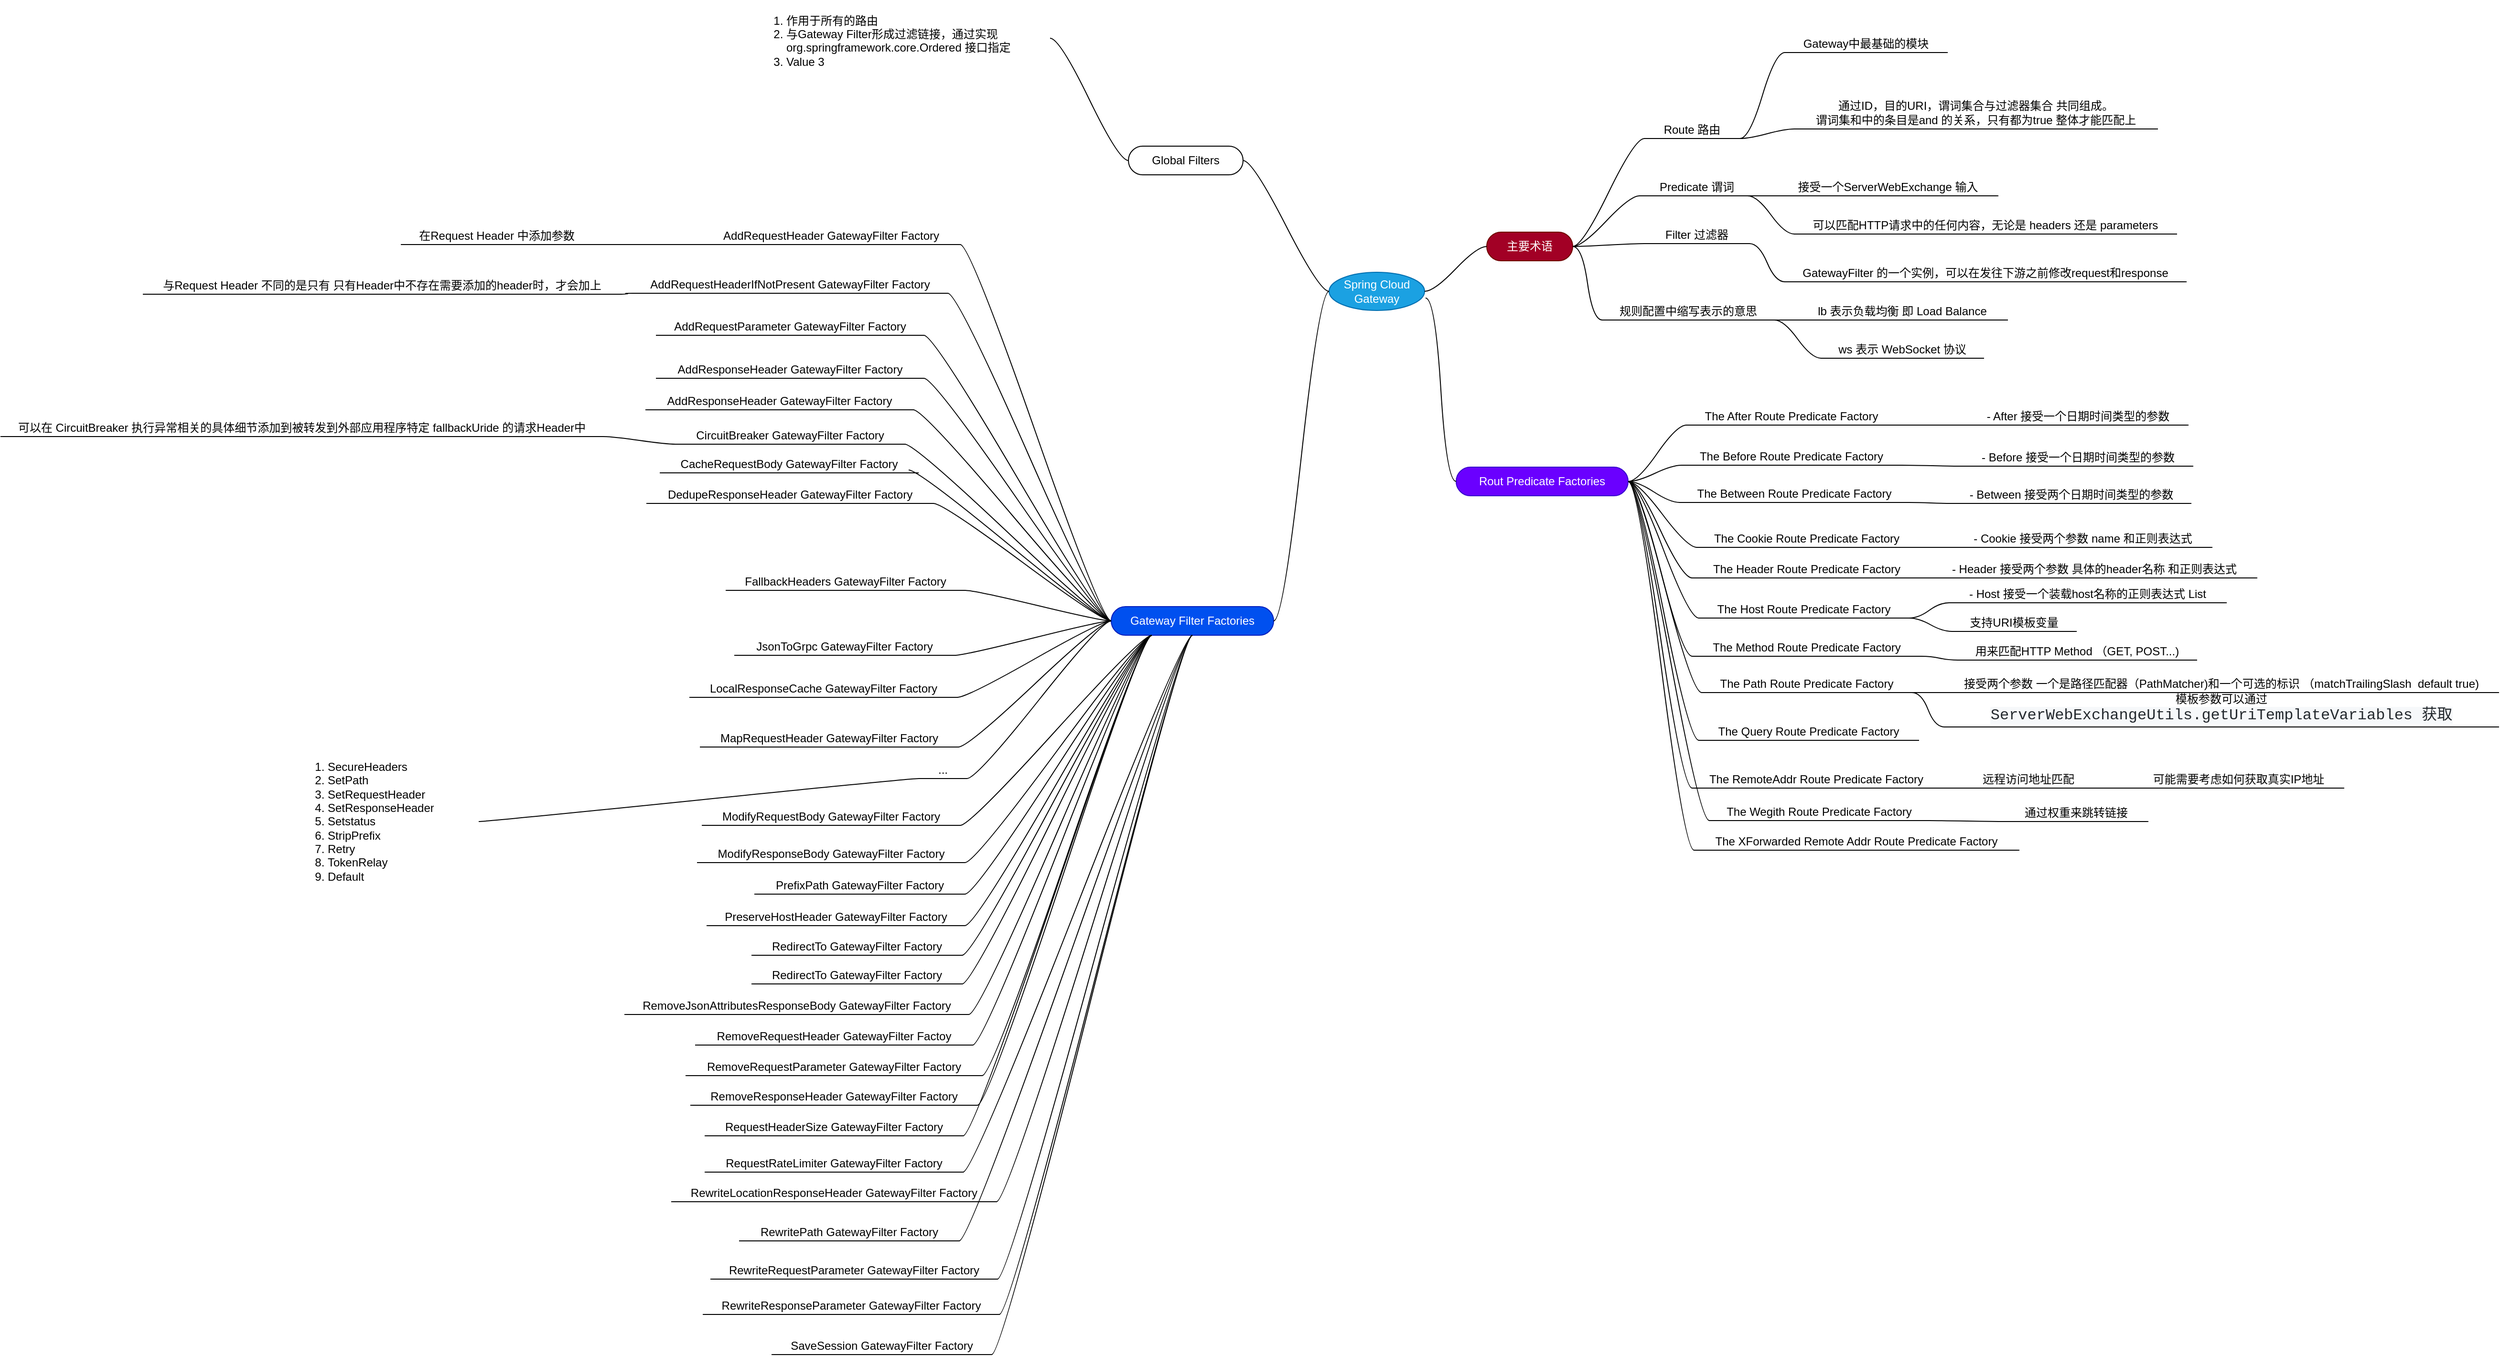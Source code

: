 <mxfile version="24.7.7">
  <diagram name="Page-1" id="wKL1-lJ3wf88zTCWWPxn">
    <mxGraphModel dx="3088" dy="780" grid="1" gridSize="10" guides="1" tooltips="1" connect="1" arrows="1" fold="1" page="1" pageScale="1" pageWidth="827" pageHeight="1169" math="0" shadow="0">
      <root>
        <mxCell id="0" />
        <mxCell id="1" parent="0" />
        <mxCell id="pBb8iKvEGnMHyMaFa10k-1" value="Spring Cloud Gateway" style="ellipse;whiteSpace=wrap;html=1;align=center;newEdgeStyle={&quot;edgeStyle&quot;:&quot;entityRelationEdgeStyle&quot;,&quot;startArrow&quot;:&quot;none&quot;,&quot;endArrow&quot;:&quot;none&quot;,&quot;segment&quot;:10,&quot;curved&quot;:1,&quot;sourcePerimeterSpacing&quot;:0,&quot;targetPerimeterSpacing&quot;:0};treeFolding=1;treeMoving=1;fillColor=#1ba1e2;strokeColor=#006EAF;fontColor=#ffffff;" parent="1" vertex="1">
          <mxGeometry x="340" y="310" width="100" height="40" as="geometry" />
        </mxCell>
        <mxCell id="pBb8iKvEGnMHyMaFa10k-2" value="主要术语" style="whiteSpace=wrap;html=1;rounded=1;arcSize=50;align=center;verticalAlign=middle;strokeWidth=1;autosize=1;spacing=4;treeFolding=1;treeMoving=1;newEdgeStyle={&quot;edgeStyle&quot;:&quot;entityRelationEdgeStyle&quot;,&quot;startArrow&quot;:&quot;none&quot;,&quot;endArrow&quot;:&quot;none&quot;,&quot;segment&quot;:10,&quot;curved&quot;:1,&quot;sourcePerimeterSpacing&quot;:0,&quot;targetPerimeterSpacing&quot;:0};fillColor=#a20025;fontColor=#ffffff;strokeColor=#6F0000;" parent="1" vertex="1">
          <mxGeometry x="505" y="268" width="90" height="30" as="geometry" />
        </mxCell>
        <mxCell id="pBb8iKvEGnMHyMaFa10k-3" value="" style="edgeStyle=entityRelationEdgeStyle;startArrow=none;endArrow=none;segment=10;curved=1;sourcePerimeterSpacing=0;targetPerimeterSpacing=0;rounded=0;exitX=1;exitY=0.5;exitDx=0;exitDy=0;" parent="1" source="pBb8iKvEGnMHyMaFa10k-1" target="pBb8iKvEGnMHyMaFa10k-2" edge="1">
          <mxGeometry relative="1" as="geometry">
            <mxPoint x="470" y="310" as="sourcePoint" />
          </mxGeometry>
        </mxCell>
        <mxCell id="pBb8iKvEGnMHyMaFa10k-7" value="" style="edgeStyle=entityRelationEdgeStyle;rounded=0;orthogonalLoop=1;jettySize=auto;html=1;startArrow=none;endArrow=none;segment=10;curved=1;sourcePerimeterSpacing=0;targetPerimeterSpacing=0;exitX=1;exitY=0.5;exitDx=0;exitDy=0;" parent="1" source="pBb8iKvEGnMHyMaFa10k-2" target="pBb8iKvEGnMHyMaFa10k-6" edge="1">
          <mxGeometry relative="1" as="geometry" />
        </mxCell>
        <mxCell id="pBb8iKvEGnMHyMaFa10k-20" value="" style="edgeStyle=entityRelationEdgeStyle;rounded=0;orthogonalLoop=1;jettySize=auto;html=1;startArrow=none;endArrow=none;segment=10;curved=1;sourcePerimeterSpacing=0;targetPerimeterSpacing=0;" parent="1" source="pBb8iKvEGnMHyMaFa10k-4" target="pBb8iKvEGnMHyMaFa10k-19" edge="1">
          <mxGeometry relative="1" as="geometry" />
        </mxCell>
        <mxCell id="pBb8iKvEGnMHyMaFa10k-4" value="Route 路由" style="whiteSpace=wrap;html=1;shape=partialRectangle;top=0;left=0;bottom=1;right=0;points=[[0,1],[1,1]];fillColor=none;align=center;verticalAlign=bottom;routingCenterY=0.5;snapToPoint=1;recursiveResize=0;autosize=1;treeFolding=1;treeMoving=1;newEdgeStyle={&quot;edgeStyle&quot;:&quot;entityRelationEdgeStyle&quot;,&quot;startArrow&quot;:&quot;none&quot;,&quot;endArrow&quot;:&quot;none&quot;,&quot;segment&quot;:10,&quot;curved&quot;:1,&quot;sourcePerimeterSpacing&quot;:0,&quot;targetPerimeterSpacing&quot;:0};" parent="1" vertex="1">
          <mxGeometry x="670" y="140" width="100" height="30" as="geometry" />
        </mxCell>
        <mxCell id="pBb8iKvEGnMHyMaFa10k-5" value="" style="edgeStyle=entityRelationEdgeStyle;startArrow=none;endArrow=none;segment=10;curved=1;sourcePerimeterSpacing=0;targetPerimeterSpacing=0;rounded=0;exitX=1;exitY=0.5;exitDx=0;exitDy=0;" parent="1" source="pBb8iKvEGnMHyMaFa10k-2" target="pBb8iKvEGnMHyMaFa10k-4" edge="1">
          <mxGeometry relative="1" as="geometry">
            <mxPoint x="640" y="270" as="sourcePoint" />
          </mxGeometry>
        </mxCell>
        <mxCell id="pBb8iKvEGnMHyMaFa10k-9" value="" style="edgeStyle=entityRelationEdgeStyle;rounded=0;orthogonalLoop=1;jettySize=auto;html=1;startArrow=none;endArrow=none;segment=10;curved=1;sourcePerimeterSpacing=0;targetPerimeterSpacing=0;exitX=1;exitY=0.5;exitDx=0;exitDy=0;" parent="1" source="pBb8iKvEGnMHyMaFa10k-2" target="pBb8iKvEGnMHyMaFa10k-8" edge="1">
          <mxGeometry relative="1" as="geometry" />
        </mxCell>
        <mxCell id="pBb8iKvEGnMHyMaFa10k-11" value="" style="edgeStyle=entityRelationEdgeStyle;rounded=0;orthogonalLoop=1;jettySize=auto;html=1;startArrow=none;endArrow=none;segment=10;curved=1;sourcePerimeterSpacing=0;targetPerimeterSpacing=0;" parent="1" source="pBb8iKvEGnMHyMaFa10k-6" target="pBb8iKvEGnMHyMaFa10k-10" edge="1">
          <mxGeometry relative="1" as="geometry" />
        </mxCell>
        <mxCell id="pBb8iKvEGnMHyMaFa10k-6" value="Predicate 谓词" style="whiteSpace=wrap;html=1;shape=partialRectangle;top=0;left=0;bottom=1;right=0;points=[[0,1],[1,1]];fillColor=none;align=center;verticalAlign=bottom;routingCenterY=0.5;snapToPoint=1;recursiveResize=0;autosize=1;treeFolding=1;treeMoving=1;newEdgeStyle={&quot;edgeStyle&quot;:&quot;entityRelationEdgeStyle&quot;,&quot;startArrow&quot;:&quot;none&quot;,&quot;endArrow&quot;:&quot;none&quot;,&quot;segment&quot;:10,&quot;curved&quot;:1,&quot;sourcePerimeterSpacing&quot;:0,&quot;targetPerimeterSpacing&quot;:0};" parent="1" vertex="1">
          <mxGeometry x="665" y="200" width="120" height="30" as="geometry" />
        </mxCell>
        <mxCell id="pBb8iKvEGnMHyMaFa10k-77" value="" style="edgeStyle=entityRelationEdgeStyle;rounded=0;orthogonalLoop=1;jettySize=auto;html=1;startArrow=none;endArrow=none;segment=10;curved=1;sourcePerimeterSpacing=0;targetPerimeterSpacing=0;" parent="1" source="pBb8iKvEGnMHyMaFa10k-2" target="pBb8iKvEGnMHyMaFa10k-76" edge="1">
          <mxGeometry relative="1" as="geometry" />
        </mxCell>
        <mxCell id="pBb8iKvEGnMHyMaFa10k-8" value="Filter 过滤器" style="whiteSpace=wrap;html=1;shape=partialRectangle;top=0;left=0;bottom=1;right=0;points=[[0,1],[1,1]];fillColor=none;align=center;verticalAlign=bottom;routingCenterY=0.5;snapToPoint=1;recursiveResize=0;autosize=1;treeFolding=1;treeMoving=1;newEdgeStyle={&quot;edgeStyle&quot;:&quot;entityRelationEdgeStyle&quot;,&quot;startArrow&quot;:&quot;none&quot;,&quot;endArrow&quot;:&quot;none&quot;,&quot;segment&quot;:10,&quot;curved&quot;:1,&quot;sourcePerimeterSpacing&quot;:0,&quot;targetPerimeterSpacing&quot;:0};" parent="1" vertex="1">
          <mxGeometry x="670" y="250" width="110" height="30" as="geometry" />
        </mxCell>
        <mxCell id="pBb8iKvEGnMHyMaFa10k-15" value="" style="edgeStyle=entityRelationEdgeStyle;rounded=0;orthogonalLoop=1;jettySize=auto;html=1;startArrow=none;endArrow=none;segment=10;curved=1;sourcePerimeterSpacing=0;targetPerimeterSpacing=0;exitX=0.942;exitY=1;exitDx=0;exitDy=0;exitPerimeter=0;" parent="1" source="pBb8iKvEGnMHyMaFa10k-6" target="pBb8iKvEGnMHyMaFa10k-14" edge="1">
          <mxGeometry relative="1" as="geometry" />
        </mxCell>
        <mxCell id="pBb8iKvEGnMHyMaFa10k-10" value="接受一个ServerWebExchange 输入" style="whiteSpace=wrap;html=1;shape=partialRectangle;top=0;left=0;bottom=1;right=0;points=[[0,1],[1,1]];fillColor=none;align=center;verticalAlign=bottom;routingCenterY=0.5;snapToPoint=1;recursiveResize=0;autosize=1;treeFolding=1;treeMoving=1;newEdgeStyle={&quot;edgeStyle&quot;:&quot;entityRelationEdgeStyle&quot;,&quot;startArrow&quot;:&quot;none&quot;,&quot;endArrow&quot;:&quot;none&quot;,&quot;segment&quot;:10,&quot;curved&quot;:1,&quot;sourcePerimeterSpacing&quot;:0,&quot;targetPerimeterSpacing&quot;:0};" parent="1" vertex="1">
          <mxGeometry x="810" y="200" width="230" height="30" as="geometry" />
        </mxCell>
        <mxCell id="pBb8iKvEGnMHyMaFa10k-18" value="" style="edgeStyle=entityRelationEdgeStyle;rounded=0;orthogonalLoop=1;jettySize=auto;html=1;startArrow=none;endArrow=none;segment=10;curved=1;sourcePerimeterSpacing=0;targetPerimeterSpacing=0;" parent="1" source="pBb8iKvEGnMHyMaFa10k-8" target="pBb8iKvEGnMHyMaFa10k-17" edge="1">
          <mxGeometry relative="1" as="geometry" />
        </mxCell>
        <mxCell id="pBb8iKvEGnMHyMaFa10k-14" value="可以匹配HTTP请求中的任何内容，无论是 headers 还是 parameters" style="whiteSpace=wrap;html=1;shape=partialRectangle;top=0;left=0;bottom=1;right=0;points=[[0,1],[1,1]];fillColor=none;align=center;verticalAlign=bottom;routingCenterY=0.5;snapToPoint=1;recursiveResize=0;autosize=1;treeFolding=1;treeMoving=1;newEdgeStyle={&quot;edgeStyle&quot;:&quot;entityRelationEdgeStyle&quot;,&quot;startArrow&quot;:&quot;none&quot;,&quot;endArrow&quot;:&quot;none&quot;,&quot;segment&quot;:10,&quot;curved&quot;:1,&quot;sourcePerimeterSpacing&quot;:0,&quot;targetPerimeterSpacing&quot;:0};" parent="1" vertex="1">
          <mxGeometry x="827" y="240" width="400" height="30" as="geometry" />
        </mxCell>
        <mxCell id="pBb8iKvEGnMHyMaFa10k-17" value="GatewayFilter 的一个实例，可以在发往下游之前修改request和response" style="whiteSpace=wrap;html=1;shape=partialRectangle;top=0;left=0;bottom=1;right=0;points=[[0,1],[1,1]];fillColor=none;align=center;verticalAlign=bottom;routingCenterY=0.5;snapToPoint=1;recursiveResize=0;autosize=1;treeFolding=1;treeMoving=1;newEdgeStyle={&quot;edgeStyle&quot;:&quot;entityRelationEdgeStyle&quot;,&quot;startArrow&quot;:&quot;none&quot;,&quot;endArrow&quot;:&quot;none&quot;,&quot;segment&quot;:10,&quot;curved&quot;:1,&quot;sourcePerimeterSpacing&quot;:0,&quot;targetPerimeterSpacing&quot;:0};" parent="1" vertex="1">
          <mxGeometry x="817" y="290" width="420" height="30" as="geometry" />
        </mxCell>
        <mxCell id="pBb8iKvEGnMHyMaFa10k-23" value="" style="edgeStyle=entityRelationEdgeStyle;rounded=0;orthogonalLoop=1;jettySize=auto;html=1;startArrow=none;endArrow=none;segment=10;curved=1;sourcePerimeterSpacing=0;targetPerimeterSpacing=0;" parent="1" source="pBb8iKvEGnMHyMaFa10k-4" target="pBb8iKvEGnMHyMaFa10k-22" edge="1">
          <mxGeometry relative="1" as="geometry" />
        </mxCell>
        <mxCell id="pBb8iKvEGnMHyMaFa10k-19" value="Gateway中最基础的模块" style="whiteSpace=wrap;html=1;shape=partialRectangle;top=0;left=0;bottom=1;right=0;points=[[0,1],[1,1]];fillColor=none;align=center;verticalAlign=bottom;routingCenterY=0.5;snapToPoint=1;recursiveResize=0;autosize=1;treeFolding=1;treeMoving=1;newEdgeStyle={&quot;edgeStyle&quot;:&quot;entityRelationEdgeStyle&quot;,&quot;startArrow&quot;:&quot;none&quot;,&quot;endArrow&quot;:&quot;none&quot;,&quot;segment&quot;:10,&quot;curved&quot;:1,&quot;sourcePerimeterSpacing&quot;:0,&quot;targetPerimeterSpacing&quot;:0};" parent="1" vertex="1">
          <mxGeometry x="817" y="50" width="170" height="30" as="geometry" />
        </mxCell>
        <mxCell id="pBb8iKvEGnMHyMaFa10k-22" value="通过ID，目的URI，谓词集合与过滤器集合 共同组成。&lt;div&gt;谓词集和中的条目是and 的关系，只有都为true 整体才能匹配上&lt;/div&gt;" style="whiteSpace=wrap;html=1;shape=partialRectangle;top=0;left=0;bottom=1;right=0;points=[[0,1],[1,1]];fillColor=none;align=center;verticalAlign=bottom;routingCenterY=0.5;snapToPoint=1;recursiveResize=0;autosize=1;treeFolding=1;treeMoving=1;newEdgeStyle={&quot;edgeStyle&quot;:&quot;entityRelationEdgeStyle&quot;,&quot;startArrow&quot;:&quot;none&quot;,&quot;endArrow&quot;:&quot;none&quot;,&quot;segment&quot;:10,&quot;curved&quot;:1,&quot;sourcePerimeterSpacing&quot;:0,&quot;targetPerimeterSpacing&quot;:0};" parent="1" vertex="1">
          <mxGeometry x="827" y="120" width="380" height="40" as="geometry" />
        </mxCell>
        <mxCell id="pBb8iKvEGnMHyMaFa10k-24" value="Rout Predicate Factories" style="whiteSpace=wrap;html=1;rounded=1;arcSize=50;align=center;verticalAlign=middle;strokeWidth=1;autosize=1;spacing=4;treeFolding=1;treeMoving=1;newEdgeStyle={&quot;edgeStyle&quot;:&quot;entityRelationEdgeStyle&quot;,&quot;startArrow&quot;:&quot;none&quot;,&quot;endArrow&quot;:&quot;none&quot;,&quot;segment&quot;:10,&quot;curved&quot;:1,&quot;sourcePerimeterSpacing&quot;:0,&quot;targetPerimeterSpacing&quot;:0};fillColor=#6a00ff;fontColor=#ffffff;strokeColor=#3700CC;" parent="1" vertex="1">
          <mxGeometry x="473" y="514" width="180" height="30" as="geometry" />
        </mxCell>
        <mxCell id="pBb8iKvEGnMHyMaFa10k-25" value="" style="edgeStyle=entityRelationEdgeStyle;startArrow=none;endArrow=none;segment=10;curved=1;sourcePerimeterSpacing=0;targetPerimeterSpacing=0;rounded=0;exitX=1.01;exitY=0.675;exitDx=0;exitDy=0;exitPerimeter=0;" parent="1" source="pBb8iKvEGnMHyMaFa10k-1" target="pBb8iKvEGnMHyMaFa10k-24" edge="1">
          <mxGeometry relative="1" as="geometry">
            <mxPoint x="465" y="450" as="sourcePoint" />
          </mxGeometry>
        </mxCell>
        <mxCell id="pBb8iKvEGnMHyMaFa10k-29" value="" style="edgeStyle=entityRelationEdgeStyle;rounded=0;orthogonalLoop=1;jettySize=auto;html=1;startArrow=none;endArrow=none;segment=10;curved=1;sourcePerimeterSpacing=0;targetPerimeterSpacing=0;exitX=1;exitY=0.5;exitDx=0;exitDy=0;" parent="1" source="pBb8iKvEGnMHyMaFa10k-24" target="pBb8iKvEGnMHyMaFa10k-28" edge="1">
          <mxGeometry relative="1" as="geometry" />
        </mxCell>
        <mxCell id="pBb8iKvEGnMHyMaFa10k-51" value="" style="edgeStyle=entityRelationEdgeStyle;rounded=0;orthogonalLoop=1;jettySize=auto;html=1;startArrow=none;endArrow=none;segment=10;curved=1;sourcePerimeterSpacing=0;targetPerimeterSpacing=0;" parent="1" source="pBb8iKvEGnMHyMaFa10k-26" target="pBb8iKvEGnMHyMaFa10k-50" edge="1">
          <mxGeometry relative="1" as="geometry" />
        </mxCell>
        <mxCell id="pBb8iKvEGnMHyMaFa10k-26" value="The After Route Predicate Factory" style="whiteSpace=wrap;html=1;shape=partialRectangle;top=0;left=0;bottom=1;right=0;points=[[0,1],[1,1]];fillColor=none;align=center;verticalAlign=bottom;routingCenterY=0.5;snapToPoint=1;recursiveResize=0;autosize=1;treeFolding=1;treeMoving=1;newEdgeStyle={&quot;edgeStyle&quot;:&quot;entityRelationEdgeStyle&quot;,&quot;startArrow&quot;:&quot;none&quot;,&quot;endArrow&quot;:&quot;none&quot;,&quot;segment&quot;:10,&quot;curved&quot;:1,&quot;sourcePerimeterSpacing&quot;:0,&quot;targetPerimeterSpacing&quot;:0};" parent="1" vertex="1">
          <mxGeometry x="714" y="440" width="220" height="30" as="geometry" />
        </mxCell>
        <mxCell id="pBb8iKvEGnMHyMaFa10k-27" value="" style="edgeStyle=entityRelationEdgeStyle;startArrow=none;endArrow=none;segment=10;curved=1;sourcePerimeterSpacing=0;targetPerimeterSpacing=0;rounded=0;" parent="1" source="pBb8iKvEGnMHyMaFa10k-24" target="pBb8iKvEGnMHyMaFa10k-26" edge="1">
          <mxGeometry relative="1" as="geometry">
            <mxPoint x="697" y="490" as="sourcePoint" />
          </mxGeometry>
        </mxCell>
        <mxCell id="pBb8iKvEGnMHyMaFa10k-31" value="" style="edgeStyle=entityRelationEdgeStyle;rounded=0;orthogonalLoop=1;jettySize=auto;html=1;startArrow=none;endArrow=none;segment=10;curved=1;sourcePerimeterSpacing=0;targetPerimeterSpacing=0;" parent="1" source="pBb8iKvEGnMHyMaFa10k-24" target="pBb8iKvEGnMHyMaFa10k-30" edge="1">
          <mxGeometry relative="1" as="geometry" />
        </mxCell>
        <mxCell id="pBb8iKvEGnMHyMaFa10k-54" value="" style="edgeStyle=entityRelationEdgeStyle;rounded=0;orthogonalLoop=1;jettySize=auto;html=1;startArrow=none;endArrow=none;segment=10;curved=1;sourcePerimeterSpacing=0;targetPerimeterSpacing=0;" parent="1" source="pBb8iKvEGnMHyMaFa10k-28" target="pBb8iKvEGnMHyMaFa10k-53" edge="1">
          <mxGeometry relative="1" as="geometry" />
        </mxCell>
        <mxCell id="pBb8iKvEGnMHyMaFa10k-28" value="The Before Route Predicate Factory" style="whiteSpace=wrap;html=1;shape=partialRectangle;top=0;left=0;bottom=1;right=0;points=[[0,1],[1,1]];fillColor=none;align=center;verticalAlign=bottom;routingCenterY=0.5;snapToPoint=1;recursiveResize=0;autosize=1;treeFolding=1;treeMoving=1;newEdgeStyle={&quot;edgeStyle&quot;:&quot;entityRelationEdgeStyle&quot;,&quot;startArrow&quot;:&quot;none&quot;,&quot;endArrow&quot;:&quot;none&quot;,&quot;segment&quot;:10,&quot;curved&quot;:1,&quot;sourcePerimeterSpacing&quot;:0,&quot;targetPerimeterSpacing&quot;:0};" parent="1" vertex="1">
          <mxGeometry x="709" y="482" width="230" height="30" as="geometry" />
        </mxCell>
        <mxCell id="pBb8iKvEGnMHyMaFa10k-33" value="" style="edgeStyle=entityRelationEdgeStyle;rounded=0;orthogonalLoop=1;jettySize=auto;html=1;startArrow=none;endArrow=none;segment=10;curved=1;sourcePerimeterSpacing=0;targetPerimeterSpacing=0;" parent="1" source="pBb8iKvEGnMHyMaFa10k-24" target="pBb8iKvEGnMHyMaFa10k-32" edge="1">
          <mxGeometry relative="1" as="geometry" />
        </mxCell>
        <mxCell id="pBb8iKvEGnMHyMaFa10k-57" value="" style="edgeStyle=entityRelationEdgeStyle;rounded=0;orthogonalLoop=1;jettySize=auto;html=1;startArrow=none;endArrow=none;segment=10;curved=1;sourcePerimeterSpacing=0;targetPerimeterSpacing=0;" parent="1" source="pBb8iKvEGnMHyMaFa10k-30" target="pBb8iKvEGnMHyMaFa10k-56" edge="1">
          <mxGeometry relative="1" as="geometry" />
        </mxCell>
        <mxCell id="pBb8iKvEGnMHyMaFa10k-30" value="The Between Route Predicate Factory" style="whiteSpace=wrap;html=1;shape=partialRectangle;top=0;left=0;bottom=1;right=0;points=[[0,1],[1,1]];fillColor=none;align=center;verticalAlign=bottom;routingCenterY=0.5;snapToPoint=1;recursiveResize=0;autosize=1;treeFolding=1;treeMoving=1;newEdgeStyle={&quot;edgeStyle&quot;:&quot;entityRelationEdgeStyle&quot;,&quot;startArrow&quot;:&quot;none&quot;,&quot;endArrow&quot;:&quot;none&quot;,&quot;segment&quot;:10,&quot;curved&quot;:1,&quot;sourcePerimeterSpacing&quot;:0,&quot;targetPerimeterSpacing&quot;:0};" parent="1" vertex="1">
          <mxGeometry x="707" y="521" width="240" height="30" as="geometry" />
        </mxCell>
        <mxCell id="pBb8iKvEGnMHyMaFa10k-35" value="" style="edgeStyle=entityRelationEdgeStyle;rounded=0;orthogonalLoop=1;jettySize=auto;html=1;startArrow=none;endArrow=none;segment=10;curved=1;sourcePerimeterSpacing=0;targetPerimeterSpacing=0;" parent="1" source="pBb8iKvEGnMHyMaFa10k-24" target="pBb8iKvEGnMHyMaFa10k-34" edge="1">
          <mxGeometry relative="1" as="geometry">
            <Array as="points">
              <mxPoint x="640" y="550" />
            </Array>
          </mxGeometry>
        </mxCell>
        <mxCell id="pBb8iKvEGnMHyMaFa10k-59" value="" style="edgeStyle=entityRelationEdgeStyle;rounded=0;orthogonalLoop=1;jettySize=auto;html=1;startArrow=none;endArrow=none;segment=10;curved=1;sourcePerimeterSpacing=0;targetPerimeterSpacing=0;" parent="1" source="pBb8iKvEGnMHyMaFa10k-32" target="pBb8iKvEGnMHyMaFa10k-58" edge="1">
          <mxGeometry relative="1" as="geometry" />
        </mxCell>
        <mxCell id="pBb8iKvEGnMHyMaFa10k-32" value="The Cookie Route Predicate Factory" style="whiteSpace=wrap;html=1;shape=partialRectangle;top=0;left=0;bottom=1;right=0;points=[[0,1],[1,1]];fillColor=none;align=center;verticalAlign=bottom;routingCenterY=0.5;snapToPoint=1;recursiveResize=0;autosize=1;treeFolding=1;treeMoving=1;newEdgeStyle={&quot;edgeStyle&quot;:&quot;entityRelationEdgeStyle&quot;,&quot;startArrow&quot;:&quot;none&quot;,&quot;endArrow&quot;:&quot;none&quot;,&quot;segment&quot;:10,&quot;curved&quot;:1,&quot;sourcePerimeterSpacing&quot;:0,&quot;targetPerimeterSpacing&quot;:0};" parent="1" vertex="1">
          <mxGeometry x="725" y="568" width="230" height="30" as="geometry" />
        </mxCell>
        <mxCell id="pBb8iKvEGnMHyMaFa10k-37" value="" style="edgeStyle=entityRelationEdgeStyle;rounded=0;orthogonalLoop=1;jettySize=auto;html=1;startArrow=none;endArrow=none;segment=10;curved=1;sourcePerimeterSpacing=0;targetPerimeterSpacing=0;" parent="1" source="pBb8iKvEGnMHyMaFa10k-24" target="pBb8iKvEGnMHyMaFa10k-36" edge="1">
          <mxGeometry relative="1" as="geometry">
            <mxPoint x="620" y="590" as="sourcePoint" />
          </mxGeometry>
        </mxCell>
        <mxCell id="pBb8iKvEGnMHyMaFa10k-61" value="" style="edgeStyle=entityRelationEdgeStyle;rounded=0;orthogonalLoop=1;jettySize=auto;html=1;startArrow=none;endArrow=none;segment=10;curved=1;sourcePerimeterSpacing=0;targetPerimeterSpacing=0;exitX=1;exitY=1;exitDx=0;exitDy=0;" parent="1" source="pBb8iKvEGnMHyMaFa10k-34" target="pBb8iKvEGnMHyMaFa10k-60" edge="1">
          <mxGeometry relative="1" as="geometry">
            <mxPoint x="960" y="640" as="sourcePoint" />
          </mxGeometry>
        </mxCell>
        <mxCell id="pBb8iKvEGnMHyMaFa10k-34" value="The Header Route Predicate Factory" style="whiteSpace=wrap;html=1;shape=partialRectangle;top=0;left=0;bottom=1;right=0;points=[[0,1],[1,1]];fillColor=none;align=center;verticalAlign=bottom;routingCenterY=0.5;snapToPoint=1;recursiveResize=0;autosize=1;treeFolding=1;treeMoving=1;newEdgeStyle={&quot;edgeStyle&quot;:&quot;entityRelationEdgeStyle&quot;,&quot;startArrow&quot;:&quot;none&quot;,&quot;endArrow&quot;:&quot;none&quot;,&quot;segment&quot;:10,&quot;curved&quot;:1,&quot;sourcePerimeterSpacing&quot;:0,&quot;targetPerimeterSpacing&quot;:0};" parent="1" vertex="1">
          <mxGeometry x="720" y="600" width="240" height="30" as="geometry" />
        </mxCell>
        <mxCell id="pBb8iKvEGnMHyMaFa10k-39" value="" style="edgeStyle=entityRelationEdgeStyle;rounded=0;orthogonalLoop=1;jettySize=auto;html=1;startArrow=none;endArrow=none;segment=10;curved=1;sourcePerimeterSpacing=0;targetPerimeterSpacing=0;" parent="1" source="pBb8iKvEGnMHyMaFa10k-24" target="pBb8iKvEGnMHyMaFa10k-38" edge="1">
          <mxGeometry relative="1" as="geometry" />
        </mxCell>
        <mxCell id="pBb8iKvEGnMHyMaFa10k-63" value="" style="edgeStyle=entityRelationEdgeStyle;rounded=0;orthogonalLoop=1;jettySize=auto;html=1;startArrow=none;endArrow=none;segment=10;curved=1;sourcePerimeterSpacing=0;targetPerimeterSpacing=0;" parent="1" source="pBb8iKvEGnMHyMaFa10k-36" target="pBb8iKvEGnMHyMaFa10k-62" edge="1">
          <mxGeometry relative="1" as="geometry" />
        </mxCell>
        <mxCell id="pBb8iKvEGnMHyMaFa10k-65" value="" style="edgeStyle=entityRelationEdgeStyle;rounded=0;orthogonalLoop=1;jettySize=auto;html=1;startArrow=none;endArrow=none;segment=10;curved=1;sourcePerimeterSpacing=0;targetPerimeterSpacing=0;" parent="1" source="pBb8iKvEGnMHyMaFa10k-36" target="pBb8iKvEGnMHyMaFa10k-64" edge="1">
          <mxGeometry relative="1" as="geometry" />
        </mxCell>
        <mxCell id="pBb8iKvEGnMHyMaFa10k-36" value="The Host Route Predicate Factory" style="whiteSpace=wrap;html=1;shape=partialRectangle;top=0;left=0;bottom=1;right=0;points=[[0,1],[1,1]];fillColor=none;align=center;verticalAlign=bottom;routingCenterY=0.5;snapToPoint=1;recursiveResize=0;autosize=1;treeFolding=1;treeMoving=1;newEdgeStyle={&quot;edgeStyle&quot;:&quot;entityRelationEdgeStyle&quot;,&quot;startArrow&quot;:&quot;none&quot;,&quot;endArrow&quot;:&quot;none&quot;,&quot;segment&quot;:10,&quot;curved&quot;:1,&quot;sourcePerimeterSpacing&quot;:0,&quot;targetPerimeterSpacing&quot;:0};" parent="1" vertex="1">
          <mxGeometry x="727" y="642" width="220" height="30" as="geometry" />
        </mxCell>
        <mxCell id="pBb8iKvEGnMHyMaFa10k-41" value="" style="edgeStyle=entityRelationEdgeStyle;rounded=0;orthogonalLoop=1;jettySize=auto;html=1;startArrow=none;endArrow=none;segment=10;curved=1;sourcePerimeterSpacing=0;targetPerimeterSpacing=0;" parent="1" source="pBb8iKvEGnMHyMaFa10k-24" target="pBb8iKvEGnMHyMaFa10k-40" edge="1">
          <mxGeometry relative="1" as="geometry" />
        </mxCell>
        <mxCell id="pBb8iKvEGnMHyMaFa10k-67" value="" style="edgeStyle=entityRelationEdgeStyle;rounded=0;orthogonalLoop=1;jettySize=auto;html=1;startArrow=none;endArrow=none;segment=10;curved=1;sourcePerimeterSpacing=0;targetPerimeterSpacing=0;" parent="1" source="pBb8iKvEGnMHyMaFa10k-38" target="pBb8iKvEGnMHyMaFa10k-66" edge="1">
          <mxGeometry relative="1" as="geometry" />
        </mxCell>
        <mxCell id="pBb8iKvEGnMHyMaFa10k-38" value="The Method Route Predicate Factory" style="whiteSpace=wrap;html=1;shape=partialRectangle;top=0;left=0;bottom=1;right=0;points=[[0,1],[1,1]];fillColor=none;align=center;verticalAlign=bottom;routingCenterY=0.5;snapToPoint=1;recursiveResize=0;autosize=1;treeFolding=1;treeMoving=1;newEdgeStyle={&quot;edgeStyle&quot;:&quot;entityRelationEdgeStyle&quot;,&quot;startArrow&quot;:&quot;none&quot;,&quot;endArrow&quot;:&quot;none&quot;,&quot;segment&quot;:10,&quot;curved&quot;:1,&quot;sourcePerimeterSpacing&quot;:0,&quot;targetPerimeterSpacing&quot;:0};" parent="1" vertex="1">
          <mxGeometry x="720" y="682" width="240" height="30" as="geometry" />
        </mxCell>
        <mxCell id="pBb8iKvEGnMHyMaFa10k-43" value="" style="edgeStyle=entityRelationEdgeStyle;rounded=0;orthogonalLoop=1;jettySize=auto;html=1;startArrow=none;endArrow=none;segment=10;curved=1;sourcePerimeterSpacing=0;targetPerimeterSpacing=0;" parent="1" source="pBb8iKvEGnMHyMaFa10k-24" target="pBb8iKvEGnMHyMaFa10k-42" edge="1">
          <mxGeometry relative="1" as="geometry" />
        </mxCell>
        <mxCell id="pBb8iKvEGnMHyMaFa10k-69" value="" style="edgeStyle=entityRelationEdgeStyle;rounded=0;orthogonalLoop=1;jettySize=auto;html=1;startArrow=none;endArrow=none;segment=10;curved=1;sourcePerimeterSpacing=0;targetPerimeterSpacing=0;exitX=0.791;exitY=1;exitDx=0;exitDy=0;exitPerimeter=0;" parent="1" source="pBb8iKvEGnMHyMaFa10k-40" target="pBb8iKvEGnMHyMaFa10k-68" edge="1">
          <mxGeometry relative="1" as="geometry">
            <mxPoint x="904" y="750" as="sourcePoint" />
          </mxGeometry>
        </mxCell>
        <mxCell id="pBb8iKvEGnMHyMaFa10k-73" value="" style="edgeStyle=entityRelationEdgeStyle;rounded=0;orthogonalLoop=1;jettySize=auto;html=1;startArrow=none;endArrow=none;segment=10;curved=1;sourcePerimeterSpacing=0;targetPerimeterSpacing=0;" parent="1" source="pBb8iKvEGnMHyMaFa10k-40" target="pBb8iKvEGnMHyMaFa10k-72" edge="1">
          <mxGeometry relative="1" as="geometry" />
        </mxCell>
        <mxCell id="pBb8iKvEGnMHyMaFa10k-40" value="The Path Route Predicate Factory" style="whiteSpace=wrap;html=1;shape=partialRectangle;top=0;left=0;bottom=1;right=0;points=[[0,1],[1,1]];fillColor=none;align=center;verticalAlign=bottom;routingCenterY=0.5;snapToPoint=1;recursiveResize=0;autosize=1;treeFolding=1;treeMoving=1;newEdgeStyle={&quot;edgeStyle&quot;:&quot;entityRelationEdgeStyle&quot;,&quot;startArrow&quot;:&quot;none&quot;,&quot;endArrow&quot;:&quot;none&quot;,&quot;segment&quot;:10,&quot;curved&quot;:1,&quot;sourcePerimeterSpacing&quot;:0,&quot;targetPerimeterSpacing&quot;:0};" parent="1" vertex="1">
          <mxGeometry x="730" y="720" width="220" height="30" as="geometry" />
        </mxCell>
        <mxCell id="pBb8iKvEGnMHyMaFa10k-45" value="" style="edgeStyle=entityRelationEdgeStyle;rounded=0;orthogonalLoop=1;jettySize=auto;html=1;startArrow=none;endArrow=none;segment=10;curved=1;sourcePerimeterSpacing=0;targetPerimeterSpacing=0;exitX=1;exitY=0.5;exitDx=0;exitDy=0;" parent="1" source="pBb8iKvEGnMHyMaFa10k-24" target="pBb8iKvEGnMHyMaFa10k-44" edge="1">
          <mxGeometry relative="1" as="geometry" />
        </mxCell>
        <mxCell id="pBb8iKvEGnMHyMaFa10k-42" value="The Query Route Predicate Factory" style="whiteSpace=wrap;html=1;shape=partialRectangle;top=0;left=0;bottom=1;right=0;points=[[0,1],[1,1]];fillColor=none;align=center;verticalAlign=bottom;routingCenterY=0.5;snapToPoint=1;recursiveResize=0;autosize=1;treeFolding=1;treeMoving=1;newEdgeStyle={&quot;edgeStyle&quot;:&quot;entityRelationEdgeStyle&quot;,&quot;startArrow&quot;:&quot;none&quot;,&quot;endArrow&quot;:&quot;none&quot;,&quot;segment&quot;:10,&quot;curved&quot;:1,&quot;sourcePerimeterSpacing&quot;:0,&quot;targetPerimeterSpacing&quot;:0};" parent="1" vertex="1">
          <mxGeometry x="727" y="770" width="230" height="30" as="geometry" />
        </mxCell>
        <mxCell id="pBb8iKvEGnMHyMaFa10k-47" value="" style="edgeStyle=entityRelationEdgeStyle;rounded=0;orthogonalLoop=1;jettySize=auto;html=1;startArrow=none;endArrow=none;segment=10;curved=1;sourcePerimeterSpacing=0;targetPerimeterSpacing=0;" parent="1" source="pBb8iKvEGnMHyMaFa10k-24" target="pBb8iKvEGnMHyMaFa10k-46" edge="1">
          <mxGeometry relative="1" as="geometry" />
        </mxCell>
        <mxCell id="pBb8iKvEGnMHyMaFa10k-84" value="" style="edgeStyle=entityRelationEdgeStyle;rounded=0;orthogonalLoop=1;jettySize=auto;html=1;startArrow=none;endArrow=none;segment=10;curved=1;sourcePerimeterSpacing=0;targetPerimeterSpacing=0;" parent="1" source="pBb8iKvEGnMHyMaFa10k-44" target="pBb8iKvEGnMHyMaFa10k-83" edge="1">
          <mxGeometry relative="1" as="geometry" />
        </mxCell>
        <mxCell id="pBb8iKvEGnMHyMaFa10k-44" value="The RemoteAddr Route Predicate Factory" style="whiteSpace=wrap;html=1;shape=partialRectangle;top=0;left=0;bottom=1;right=0;points=[[0,1],[1,1]];fillColor=none;align=center;verticalAlign=bottom;routingCenterY=0.5;snapToPoint=1;recursiveResize=0;autosize=1;treeFolding=1;treeMoving=1;newEdgeStyle={&quot;edgeStyle&quot;:&quot;entityRelationEdgeStyle&quot;,&quot;startArrow&quot;:&quot;none&quot;,&quot;endArrow&quot;:&quot;none&quot;,&quot;segment&quot;:10,&quot;curved&quot;:1,&quot;sourcePerimeterSpacing&quot;:0,&quot;targetPerimeterSpacing&quot;:0};" parent="1" vertex="1">
          <mxGeometry x="720" y="820" width="260" height="30" as="geometry" />
        </mxCell>
        <mxCell id="pBb8iKvEGnMHyMaFa10k-49" value="" style="edgeStyle=entityRelationEdgeStyle;rounded=0;orthogonalLoop=1;jettySize=auto;html=1;startArrow=none;endArrow=none;segment=10;curved=1;sourcePerimeterSpacing=0;targetPerimeterSpacing=0;" parent="1" source="pBb8iKvEGnMHyMaFa10k-24" target="pBb8iKvEGnMHyMaFa10k-48" edge="1">
          <mxGeometry relative="1" as="geometry" />
        </mxCell>
        <mxCell id="pBb8iKvEGnMHyMaFa10k-88" value="" style="edgeStyle=entityRelationEdgeStyle;rounded=0;orthogonalLoop=1;jettySize=auto;html=1;startArrow=none;endArrow=none;segment=10;curved=1;sourcePerimeterSpacing=0;targetPerimeterSpacing=0;" parent="1" source="pBb8iKvEGnMHyMaFa10k-46" target="pBb8iKvEGnMHyMaFa10k-87" edge="1">
          <mxGeometry relative="1" as="geometry" />
        </mxCell>
        <mxCell id="pBb8iKvEGnMHyMaFa10k-46" value="The Wegith Route Predicate Factory" style="whiteSpace=wrap;html=1;shape=partialRectangle;top=0;left=0;bottom=1;right=0;points=[[0,1],[1,1]];fillColor=none;align=center;verticalAlign=bottom;routingCenterY=0.5;snapToPoint=1;recursiveResize=0;autosize=1;treeFolding=1;treeMoving=1;newEdgeStyle={&quot;edgeStyle&quot;:&quot;entityRelationEdgeStyle&quot;,&quot;startArrow&quot;:&quot;none&quot;,&quot;endArrow&quot;:&quot;none&quot;,&quot;segment&quot;:10,&quot;curved&quot;:1,&quot;sourcePerimeterSpacing&quot;:0,&quot;targetPerimeterSpacing&quot;:0};" parent="1" vertex="1">
          <mxGeometry x="738" y="854" width="230" height="30" as="geometry" />
        </mxCell>
        <mxCell id="pBb8iKvEGnMHyMaFa10k-48" value="The XForwarded Remote Addr Route Predicate Factory" style="whiteSpace=wrap;html=1;shape=partialRectangle;top=0;left=0;bottom=1;right=0;points=[[0,1],[1,1]];fillColor=none;align=center;verticalAlign=bottom;routingCenterY=0.5;snapToPoint=1;recursiveResize=0;autosize=1;treeFolding=1;treeMoving=1;newEdgeStyle={&quot;edgeStyle&quot;:&quot;entityRelationEdgeStyle&quot;,&quot;startArrow&quot;:&quot;none&quot;,&quot;endArrow&quot;:&quot;none&quot;,&quot;segment&quot;:10,&quot;curved&quot;:1,&quot;sourcePerimeterSpacing&quot;:0,&quot;targetPerimeterSpacing&quot;:0};" parent="1" vertex="1">
          <mxGeometry x="722" y="885" width="340" height="30" as="geometry" />
        </mxCell>
        <mxCell id="pBb8iKvEGnMHyMaFa10k-50" value="- After 接受一个日期时间类型的参数" style="whiteSpace=wrap;html=1;shape=partialRectangle;top=0;left=0;bottom=1;right=0;points=[[0,1],[1,1]];fillColor=none;align=center;verticalAlign=bottom;routingCenterY=0.5;snapToPoint=1;recursiveResize=0;autosize=1;treeFolding=1;treeMoving=1;newEdgeStyle={&quot;edgeStyle&quot;:&quot;entityRelationEdgeStyle&quot;,&quot;startArrow&quot;:&quot;none&quot;,&quot;endArrow&quot;:&quot;none&quot;,&quot;segment&quot;:10,&quot;curved&quot;:1,&quot;sourcePerimeterSpacing&quot;:0,&quot;targetPerimeterSpacing&quot;:0};" parent="1" vertex="1">
          <mxGeometry x="1009" y="440" width="230" height="30" as="geometry" />
        </mxCell>
        <mxCell id="pBb8iKvEGnMHyMaFa10k-53" value="- Before 接受一个日期时间类型的参数" style="whiteSpace=wrap;html=1;shape=partialRectangle;top=0;left=0;bottom=1;right=0;points=[[0,1],[1,1]];fillColor=none;align=center;verticalAlign=bottom;routingCenterY=0.5;snapToPoint=1;recursiveResize=0;autosize=1;treeFolding=1;treeMoving=1;newEdgeStyle={&quot;edgeStyle&quot;:&quot;entityRelationEdgeStyle&quot;,&quot;startArrow&quot;:&quot;none&quot;,&quot;endArrow&quot;:&quot;none&quot;,&quot;segment&quot;:10,&quot;curved&quot;:1,&quot;sourcePerimeterSpacing&quot;:0,&quot;targetPerimeterSpacing&quot;:0};" parent="1" vertex="1">
          <mxGeometry x="1004" y="483" width="240" height="30" as="geometry" />
        </mxCell>
        <mxCell id="pBb8iKvEGnMHyMaFa10k-56" value="- Between 接受两个日期时间类型的参数" style="whiteSpace=wrap;html=1;shape=partialRectangle;top=0;left=0;bottom=1;right=0;points=[[0,1],[1,1]];fillColor=none;align=center;verticalAlign=bottom;routingCenterY=0.5;snapToPoint=1;recursiveResize=0;autosize=1;treeFolding=1;treeMoving=1;newEdgeStyle={&quot;edgeStyle&quot;:&quot;entityRelationEdgeStyle&quot;,&quot;startArrow&quot;:&quot;none&quot;,&quot;endArrow&quot;:&quot;none&quot;,&quot;segment&quot;:10,&quot;curved&quot;:1,&quot;sourcePerimeterSpacing&quot;:0,&quot;targetPerimeterSpacing&quot;:0};" parent="1" vertex="1">
          <mxGeometry x="992" y="522" width="250" height="30" as="geometry" />
        </mxCell>
        <mxCell id="pBb8iKvEGnMHyMaFa10k-58" value="- Cookie 接受两个参数 name 和正则表达式" style="whiteSpace=wrap;html=1;shape=partialRectangle;top=0;left=0;bottom=1;right=0;points=[[0,1],[1,1]];fillColor=none;align=center;verticalAlign=bottom;routingCenterY=0.5;snapToPoint=1;recursiveResize=0;autosize=1;treeFolding=1;treeMoving=1;newEdgeStyle={&quot;edgeStyle&quot;:&quot;entityRelationEdgeStyle&quot;,&quot;startArrow&quot;:&quot;none&quot;,&quot;endArrow&quot;:&quot;none&quot;,&quot;segment&quot;:10,&quot;curved&quot;:1,&quot;sourcePerimeterSpacing&quot;:0,&quot;targetPerimeterSpacing&quot;:0};" parent="1" vertex="1">
          <mxGeometry x="994" y="568" width="270" height="30" as="geometry" />
        </mxCell>
        <mxCell id="pBb8iKvEGnMHyMaFa10k-60" value="- Header 接受两个参数 具体的header名称 和正则表达式" style="whiteSpace=wrap;html=1;shape=partialRectangle;top=0;left=0;bottom=1;right=0;points=[[0,1],[1,1]];fillColor=none;align=center;verticalAlign=bottom;routingCenterY=0.5;snapToPoint=1;recursiveResize=0;autosize=1;treeFolding=1;treeMoving=1;newEdgeStyle={&quot;edgeStyle&quot;:&quot;entityRelationEdgeStyle&quot;,&quot;startArrow&quot;:&quot;none&quot;,&quot;endArrow&quot;:&quot;none&quot;,&quot;segment&quot;:10,&quot;curved&quot;:1,&quot;sourcePerimeterSpacing&quot;:0,&quot;targetPerimeterSpacing&quot;:0};" parent="1" vertex="1">
          <mxGeometry x="971" y="600" width="340" height="30" as="geometry" />
        </mxCell>
        <mxCell id="pBb8iKvEGnMHyMaFa10k-62" value="- Host 接受一个装载host名称的正则表达式 List" style="whiteSpace=wrap;html=1;shape=partialRectangle;top=0;left=0;bottom=1;right=0;points=[[0,1],[1,1]];fillColor=none;align=center;verticalAlign=bottom;routingCenterY=0.5;snapToPoint=1;recursiveResize=0;autosize=1;treeFolding=1;treeMoving=1;newEdgeStyle={&quot;edgeStyle&quot;:&quot;entityRelationEdgeStyle&quot;,&quot;startArrow&quot;:&quot;none&quot;,&quot;endArrow&quot;:&quot;none&quot;,&quot;segment&quot;:10,&quot;curved&quot;:1,&quot;sourcePerimeterSpacing&quot;:0,&quot;targetPerimeterSpacing&quot;:0};" parent="1" vertex="1">
          <mxGeometry x="989" y="626" width="290" height="30" as="geometry" />
        </mxCell>
        <mxCell id="pBb8iKvEGnMHyMaFa10k-64" value="支持URI模板变量" style="whiteSpace=wrap;html=1;shape=partialRectangle;top=0;left=0;bottom=1;right=0;points=[[0,1],[1,1]];fillColor=none;align=center;verticalAlign=bottom;routingCenterY=0.5;snapToPoint=1;recursiveResize=0;autosize=1;treeFolding=1;treeMoving=1;newEdgeStyle={&quot;edgeStyle&quot;:&quot;entityRelationEdgeStyle&quot;,&quot;startArrow&quot;:&quot;none&quot;,&quot;endArrow&quot;:&quot;none&quot;,&quot;segment&quot;:10,&quot;curved&quot;:1,&quot;sourcePerimeterSpacing&quot;:0,&quot;targetPerimeterSpacing&quot;:0};" parent="1" vertex="1">
          <mxGeometry x="992" y="656" width="130" height="30" as="geometry" />
        </mxCell>
        <mxCell id="pBb8iKvEGnMHyMaFa10k-66" value="用来匹配HTTP Method （GET, POST...)" style="whiteSpace=wrap;html=1;shape=partialRectangle;top=0;left=0;bottom=1;right=0;points=[[0,1],[1,1]];fillColor=none;align=center;verticalAlign=bottom;routingCenterY=0.5;snapToPoint=1;recursiveResize=0;autosize=1;treeFolding=1;treeMoving=1;newEdgeStyle={&quot;edgeStyle&quot;:&quot;entityRelationEdgeStyle&quot;,&quot;startArrow&quot;:&quot;none&quot;,&quot;endArrow&quot;:&quot;none&quot;,&quot;segment&quot;:10,&quot;curved&quot;:1,&quot;sourcePerimeterSpacing&quot;:0,&quot;targetPerimeterSpacing&quot;:0};" parent="1" vertex="1">
          <mxGeometry x="998" y="686" width="250" height="30" as="geometry" />
        </mxCell>
        <mxCell id="pBb8iKvEGnMHyMaFa10k-68" value="接受两个参数 一个是路径匹配器（PathMatcher)和一个可选的标识 （matchTrailingSlash&amp;nbsp; default true)" style="whiteSpace=wrap;html=1;shape=partialRectangle;top=0;left=0;bottom=1;right=0;points=[[0,1],[1,1]];fillColor=none;align=center;verticalAlign=bottom;routingCenterY=0.5;snapToPoint=1;recursiveResize=0;autosize=1;treeFolding=1;treeMoving=1;newEdgeStyle={&quot;edgeStyle&quot;:&quot;entityRelationEdgeStyle&quot;,&quot;startArrow&quot;:&quot;none&quot;,&quot;endArrow&quot;:&quot;none&quot;,&quot;segment&quot;:10,&quot;curved&quot;:1,&quot;sourcePerimeterSpacing&quot;:0,&quot;targetPerimeterSpacing&quot;:0};" parent="1" vertex="1">
          <mxGeometry x="984" y="720" width="580" height="30" as="geometry" />
        </mxCell>
        <mxCell id="pBb8iKvEGnMHyMaFa10k-72" value="模板参数可以通过&lt;span style=&quot;color: rgb(36, 41, 46); font-family: SFMono-Regular, Consolas, &amp;quot;Liberation Mono&amp;quot;, Menlo, monospace; font-size: 16px; text-align: start; white-space: pre; background-color: rgb(246, 248, 250);&quot;&gt;ServerWebExchangeUtils.getUriTemplateVariables 获取&lt;/span&gt;" style="whiteSpace=wrap;html=1;shape=partialRectangle;top=0;left=0;bottom=1;right=0;points=[[0,1],[1,1]];fillColor=none;align=center;verticalAlign=bottom;routingCenterY=0.5;snapToPoint=1;recursiveResize=0;autosize=1;treeFolding=1;treeMoving=1;newEdgeStyle={&quot;edgeStyle&quot;:&quot;entityRelationEdgeStyle&quot;,&quot;startArrow&quot;:&quot;none&quot;,&quot;endArrow&quot;:&quot;none&quot;,&quot;segment&quot;:10,&quot;curved&quot;:1,&quot;sourcePerimeterSpacing&quot;:0,&quot;targetPerimeterSpacing&quot;:0};" parent="1" vertex="1">
          <mxGeometry x="984" y="756" width="580" height="30" as="geometry" />
        </mxCell>
        <mxCell id="pBb8iKvEGnMHyMaFa10k-186" style="edgeStyle=entityRelationEdgeStyle;rounded=0;orthogonalLoop=1;jettySize=auto;html=1;startArrow=none;endArrow=none;segment=10;curved=1;sourcePerimeterSpacing=0;targetPerimeterSpacing=0;entryX=1;entryY=1;entryDx=0;entryDy=0;" parent="1" source="pBb8iKvEGnMHyMaFa10k-74" target="pBb8iKvEGnMHyMaFa10k-173" edge="1">
          <mxGeometry relative="1" as="geometry" />
        </mxCell>
        <mxCell id="pBb8iKvEGnMHyMaFa10k-187" style="edgeStyle=entityRelationEdgeStyle;rounded=0;orthogonalLoop=1;jettySize=auto;html=1;startArrow=none;endArrow=none;segment=10;curved=1;sourcePerimeterSpacing=0;targetPerimeterSpacing=0;entryX=1;entryY=1;entryDx=0;entryDy=0;" parent="1" source="pBb8iKvEGnMHyMaFa10k-74" target="pBb8iKvEGnMHyMaFa10k-110" edge="1">
          <mxGeometry relative="1" as="geometry" />
        </mxCell>
        <mxCell id="pBb8iKvEGnMHyMaFa10k-188" style="edgeStyle=entityRelationEdgeStyle;rounded=0;orthogonalLoop=1;jettySize=auto;html=1;startArrow=none;endArrow=none;segment=10;curved=1;sourcePerimeterSpacing=0;targetPerimeterSpacing=0;" parent="1" source="pBb8iKvEGnMHyMaFa10k-74" target="pBb8iKvEGnMHyMaFa10k-114" edge="1">
          <mxGeometry relative="1" as="geometry" />
        </mxCell>
        <mxCell id="pBb8iKvEGnMHyMaFa10k-189" style="edgeStyle=entityRelationEdgeStyle;rounded=0;orthogonalLoop=1;jettySize=auto;html=1;startArrow=none;endArrow=none;segment=10;curved=1;sourcePerimeterSpacing=0;targetPerimeterSpacing=0;entryX=1;entryY=1;entryDx=0;entryDy=0;" parent="1" source="pBb8iKvEGnMHyMaFa10k-74" target="pBb8iKvEGnMHyMaFa10k-117" edge="1">
          <mxGeometry relative="1" as="geometry" />
        </mxCell>
        <mxCell id="pBb8iKvEGnMHyMaFa10k-190" style="edgeStyle=entityRelationEdgeStyle;rounded=0;orthogonalLoop=1;jettySize=auto;html=1;startArrow=none;endArrow=none;segment=10;curved=1;sourcePerimeterSpacing=0;targetPerimeterSpacing=0;" parent="1" source="pBb8iKvEGnMHyMaFa10k-74" target="pBb8iKvEGnMHyMaFa10k-119" edge="1">
          <mxGeometry relative="1" as="geometry" />
        </mxCell>
        <mxCell id="pBb8iKvEGnMHyMaFa10k-193" style="edgeStyle=entityRelationEdgeStyle;rounded=0;orthogonalLoop=1;jettySize=auto;html=1;startArrow=none;endArrow=none;segment=10;curved=1;sourcePerimeterSpacing=0;targetPerimeterSpacing=0;" parent="1" source="pBb8iKvEGnMHyMaFa10k-74" target="pBb8iKvEGnMHyMaFa10k-93" edge="1">
          <mxGeometry relative="1" as="geometry" />
        </mxCell>
        <mxCell id="pBb8iKvEGnMHyMaFa10k-196" style="edgeStyle=entityRelationEdgeStyle;rounded=0;orthogonalLoop=1;jettySize=auto;html=1;startArrow=none;endArrow=none;segment=10;curved=1;sourcePerimeterSpacing=0;targetPerimeterSpacing=0;entryX=1;entryY=1;entryDx=0;entryDy=0;" parent="1" source="pBb8iKvEGnMHyMaFa10k-74" target="pBb8iKvEGnMHyMaFa10k-102" edge="1">
          <mxGeometry relative="1" as="geometry" />
        </mxCell>
        <mxCell id="pBb8iKvEGnMHyMaFa10k-197" style="edgeStyle=entityRelationEdgeStyle;rounded=0;orthogonalLoop=1;jettySize=auto;html=1;startArrow=none;endArrow=none;segment=10;curved=1;sourcePerimeterSpacing=0;targetPerimeterSpacing=0;entryX=1;entryY=1;entryDx=0;entryDy=0;" parent="1" source="pBb8iKvEGnMHyMaFa10k-74" target="pBb8iKvEGnMHyMaFa10k-104" edge="1">
          <mxGeometry relative="1" as="geometry" />
        </mxCell>
        <mxCell id="pBb8iKvEGnMHyMaFa10k-199" style="edgeStyle=entityRelationEdgeStyle;rounded=0;orthogonalLoop=1;jettySize=auto;html=1;startArrow=none;endArrow=none;segment=10;curved=1;sourcePerimeterSpacing=0;targetPerimeterSpacing=0;entryX=1;entryY=1;entryDx=0;entryDy=0;" parent="1" source="pBb8iKvEGnMHyMaFa10k-74" target="pBb8iKvEGnMHyMaFa10k-108" edge="1">
          <mxGeometry relative="1" as="geometry" />
        </mxCell>
        <mxCell id="pBb8iKvEGnMHyMaFa10k-74" value="Gateway Filter Factories" style="whiteSpace=wrap;html=1;rounded=1;arcSize=50;align=center;verticalAlign=middle;strokeWidth=1;autosize=1;spacing=4;treeFolding=1;treeMoving=1;newEdgeStyle={&quot;edgeStyle&quot;:&quot;entityRelationEdgeStyle&quot;,&quot;startArrow&quot;:&quot;none&quot;,&quot;endArrow&quot;:&quot;none&quot;,&quot;segment&quot;:10,&quot;curved&quot;:1,&quot;sourcePerimeterSpacing&quot;:0,&quot;targetPerimeterSpacing&quot;:0};fillColor=#0050ef;fontColor=#ffffff;strokeColor=#001DBC;" parent="1" vertex="1">
          <mxGeometry x="112" y="660" width="170" height="30" as="geometry" />
        </mxCell>
        <mxCell id="pBb8iKvEGnMHyMaFa10k-75" value="" style="edgeStyle=entityRelationEdgeStyle;startArrow=none;endArrow=none;segment=10;curved=1;sourcePerimeterSpacing=0;targetPerimeterSpacing=0;rounded=0;exitX=0;exitY=0.5;exitDx=0;exitDy=0;" parent="1" source="pBb8iKvEGnMHyMaFa10k-1" target="pBb8iKvEGnMHyMaFa10k-74" edge="1">
          <mxGeometry relative="1" as="geometry">
            <mxPoint x="206" y="320" as="sourcePoint" />
          </mxGeometry>
        </mxCell>
        <mxCell id="pBb8iKvEGnMHyMaFa10k-80" value="" style="edgeStyle=entityRelationEdgeStyle;rounded=0;orthogonalLoop=1;jettySize=auto;html=1;startArrow=none;endArrow=none;segment=10;curved=1;sourcePerimeterSpacing=0;targetPerimeterSpacing=0;" parent="1" source="pBb8iKvEGnMHyMaFa10k-76" target="pBb8iKvEGnMHyMaFa10k-79" edge="1">
          <mxGeometry relative="1" as="geometry" />
        </mxCell>
        <mxCell id="pBb8iKvEGnMHyMaFa10k-82" value="" style="edgeStyle=entityRelationEdgeStyle;rounded=0;orthogonalLoop=1;jettySize=auto;html=1;startArrow=none;endArrow=none;segment=10;curved=1;sourcePerimeterSpacing=0;targetPerimeterSpacing=0;" parent="1" source="pBb8iKvEGnMHyMaFa10k-76" target="pBb8iKvEGnMHyMaFa10k-81" edge="1">
          <mxGeometry relative="1" as="geometry" />
        </mxCell>
        <mxCell id="pBb8iKvEGnMHyMaFa10k-76" value="规则配置中缩写表示的意思" style="whiteSpace=wrap;html=1;shape=partialRectangle;top=0;left=0;bottom=1;right=0;points=[[0,1],[1,1]];fillColor=none;align=center;verticalAlign=bottom;routingCenterY=0.5;snapToPoint=1;recursiveResize=0;autosize=1;treeFolding=1;treeMoving=1;newEdgeStyle={&quot;edgeStyle&quot;:&quot;entityRelationEdgeStyle&quot;,&quot;startArrow&quot;:&quot;none&quot;,&quot;endArrow&quot;:&quot;none&quot;,&quot;segment&quot;:10,&quot;curved&quot;:1,&quot;sourcePerimeterSpacing&quot;:0,&quot;targetPerimeterSpacing&quot;:0};" parent="1" vertex="1">
          <mxGeometry x="626" y="330" width="180" height="30" as="geometry" />
        </mxCell>
        <mxCell id="pBb8iKvEGnMHyMaFa10k-79" value="lb 表示负载均衡 即 Load Balance" style="whiteSpace=wrap;html=1;shape=partialRectangle;top=0;left=0;bottom=1;right=0;points=[[0,1],[1,1]];fillColor=none;align=center;verticalAlign=bottom;routingCenterY=0.5;snapToPoint=1;recursiveResize=0;autosize=1;treeFolding=1;treeMoving=1;newEdgeStyle={&quot;edgeStyle&quot;:&quot;entityRelationEdgeStyle&quot;,&quot;startArrow&quot;:&quot;none&quot;,&quot;endArrow&quot;:&quot;none&quot;,&quot;segment&quot;:10,&quot;curved&quot;:1,&quot;sourcePerimeterSpacing&quot;:0,&quot;targetPerimeterSpacing&quot;:0};" parent="1" vertex="1">
          <mxGeometry x="830" y="330" width="220" height="30" as="geometry" />
        </mxCell>
        <mxCell id="pBb8iKvEGnMHyMaFa10k-81" value="ws 表示 WebSocket 协议" style="whiteSpace=wrap;html=1;shape=partialRectangle;top=0;left=0;bottom=1;right=0;points=[[0,1],[1,1]];fillColor=none;align=center;verticalAlign=bottom;routingCenterY=0.5;snapToPoint=1;recursiveResize=0;autosize=1;treeFolding=1;treeMoving=1;newEdgeStyle={&quot;edgeStyle&quot;:&quot;entityRelationEdgeStyle&quot;,&quot;startArrow&quot;:&quot;none&quot;,&quot;endArrow&quot;:&quot;none&quot;,&quot;segment&quot;:10,&quot;curved&quot;:1,&quot;sourcePerimeterSpacing&quot;:0,&quot;targetPerimeterSpacing&quot;:0};" parent="1" vertex="1">
          <mxGeometry x="855" y="370" width="170" height="30" as="geometry" />
        </mxCell>
        <mxCell id="pBb8iKvEGnMHyMaFa10k-86" value="" style="edgeStyle=entityRelationEdgeStyle;rounded=0;orthogonalLoop=1;jettySize=auto;html=1;startArrow=none;endArrow=none;segment=10;curved=1;sourcePerimeterSpacing=0;targetPerimeterSpacing=0;" parent="1" source="pBb8iKvEGnMHyMaFa10k-83" target="pBb8iKvEGnMHyMaFa10k-85" edge="1">
          <mxGeometry relative="1" as="geometry" />
        </mxCell>
        <mxCell id="pBb8iKvEGnMHyMaFa10k-83" value="远程访问地址匹配" style="whiteSpace=wrap;html=1;shape=partialRectangle;top=0;left=0;bottom=1;right=0;points=[[0,1],[1,1]];fillColor=none;align=center;verticalAlign=bottom;routingCenterY=0.5;snapToPoint=1;recursiveResize=0;autosize=1;treeFolding=1;treeMoving=1;newEdgeStyle={&quot;edgeStyle&quot;:&quot;entityRelationEdgeStyle&quot;,&quot;startArrow&quot;:&quot;none&quot;,&quot;endArrow&quot;:&quot;none&quot;,&quot;segment&quot;:10,&quot;curved&quot;:1,&quot;sourcePerimeterSpacing&quot;:0,&quot;targetPerimeterSpacing&quot;:0};" parent="1" vertex="1">
          <mxGeometry x="1002" y="820" width="140" height="30" as="geometry" />
        </mxCell>
        <mxCell id="pBb8iKvEGnMHyMaFa10k-85" value="可能需要考虑如何获取真实IP地址" style="whiteSpace=wrap;html=1;shape=partialRectangle;top=0;left=0;bottom=1;right=0;points=[[0,1],[1,1]];fillColor=none;align=center;verticalAlign=bottom;routingCenterY=0.5;snapToPoint=1;recursiveResize=0;autosize=1;treeFolding=1;treeMoving=1;newEdgeStyle={&quot;edgeStyle&quot;:&quot;entityRelationEdgeStyle&quot;,&quot;startArrow&quot;:&quot;none&quot;,&quot;endArrow&quot;:&quot;none&quot;,&quot;segment&quot;:10,&quot;curved&quot;:1,&quot;sourcePerimeterSpacing&quot;:0,&quot;targetPerimeterSpacing&quot;:0};" parent="1" vertex="1">
          <mxGeometry x="1182" y="820" width="220" height="30" as="geometry" />
        </mxCell>
        <mxCell id="pBb8iKvEGnMHyMaFa10k-87" value="通过权重来跳转链接" style="whiteSpace=wrap;html=1;shape=partialRectangle;top=0;left=0;bottom=1;right=0;points=[[0,1],[1,1]];fillColor=none;align=center;verticalAlign=bottom;routingCenterY=0.5;snapToPoint=1;recursiveResize=0;autosize=1;treeFolding=1;treeMoving=1;newEdgeStyle={&quot;edgeStyle&quot;:&quot;entityRelationEdgeStyle&quot;,&quot;startArrow&quot;:&quot;none&quot;,&quot;endArrow&quot;:&quot;none&quot;,&quot;segment&quot;:10,&quot;curved&quot;:1,&quot;sourcePerimeterSpacing&quot;:0,&quot;targetPerimeterSpacing&quot;:0};" parent="1" vertex="1">
          <mxGeometry x="1047" y="855" width="150" height="30" as="geometry" />
        </mxCell>
        <mxCell id="pBb8iKvEGnMHyMaFa10k-92" value="" style="edgeStyle=entityRelationEdgeStyle;rounded=0;orthogonalLoop=1;jettySize=auto;html=1;startArrow=none;endArrow=none;segment=10;curved=1;sourcePerimeterSpacing=0;targetPerimeterSpacing=0;" parent="1" source="pBb8iKvEGnMHyMaFa10k-89" target="pBb8iKvEGnMHyMaFa10k-91" edge="1">
          <mxGeometry relative="1" as="geometry" />
        </mxCell>
        <mxCell id="pBb8iKvEGnMHyMaFa10k-89" value="AddRequestHeader GatewayFilter Factory" style="whiteSpace=wrap;html=1;shape=partialRectangle;top=0;left=0;bottom=1;right=0;points=[[0,1],[1,1]];fillColor=none;align=center;verticalAlign=bottom;routingCenterY=0.5;snapToPoint=1;recursiveResize=0;autosize=1;treeFolding=1;treeMoving=1;newEdgeStyle={&quot;edgeStyle&quot;:&quot;entityRelationEdgeStyle&quot;,&quot;startArrow&quot;:&quot;none&quot;,&quot;endArrow&quot;:&quot;none&quot;,&quot;segment&quot;:10,&quot;curved&quot;:1,&quot;sourcePerimeterSpacing&quot;:0,&quot;targetPerimeterSpacing&quot;:0};" parent="1" vertex="1">
          <mxGeometry x="-316" y="251" width="270" height="30" as="geometry" />
        </mxCell>
        <mxCell id="pBb8iKvEGnMHyMaFa10k-91" value="在Request Header 中添加参数" style="whiteSpace=wrap;html=1;shape=partialRectangle;top=0;left=0;bottom=1;right=0;points=[[0,1],[1,1]];fillColor=none;align=center;verticalAlign=bottom;routingCenterY=0.5;snapToPoint=1;recursiveResize=0;autosize=1;treeFolding=1;treeMoving=1;newEdgeStyle={&quot;edgeStyle&quot;:&quot;entityRelationEdgeStyle&quot;,&quot;startArrow&quot;:&quot;none&quot;,&quot;endArrow&quot;:&quot;none&quot;,&quot;segment&quot;:10,&quot;curved&quot;:1,&quot;sourcePerimeterSpacing&quot;:0,&quot;targetPerimeterSpacing&quot;:0};" parent="1" vertex="1">
          <mxGeometry x="-631" y="251" width="200" height="30" as="geometry" />
        </mxCell>
        <mxCell id="pBb8iKvEGnMHyMaFa10k-97" value="" style="edgeStyle=entityRelationEdgeStyle;rounded=0;orthogonalLoop=1;jettySize=auto;html=1;startArrow=none;endArrow=none;segment=10;curved=1;sourcePerimeterSpacing=0;targetPerimeterSpacing=0;" parent="1" source="pBb8iKvEGnMHyMaFa10k-93" target="pBb8iKvEGnMHyMaFa10k-96" edge="1">
          <mxGeometry relative="1" as="geometry" />
        </mxCell>
        <mxCell id="pBb8iKvEGnMHyMaFa10k-93" value="AddRequestHeaderIfNotPresent GatewayFilter Factory" style="whiteSpace=wrap;html=1;shape=partialRectangle;top=0;left=0;bottom=1;right=0;points=[[0,1],[1,1]];fillColor=none;align=center;verticalAlign=bottom;routingCenterY=0.5;snapToPoint=1;recursiveResize=0;autosize=1;treeFolding=1;treeMoving=1;newEdgeStyle={&quot;edgeStyle&quot;:&quot;entityRelationEdgeStyle&quot;,&quot;startArrow&quot;:&quot;none&quot;,&quot;endArrow&quot;:&quot;none&quot;,&quot;segment&quot;:10,&quot;curved&quot;:1,&quot;sourcePerimeterSpacing&quot;:0,&quot;targetPerimeterSpacing&quot;:0};" parent="1" vertex="1">
          <mxGeometry x="-389" y="302" width="330" height="30" as="geometry" />
        </mxCell>
        <mxCell id="pBb8iKvEGnMHyMaFa10k-96" value="与Request Header 不同的是只有 只有Header中不存在需要添加的header时，才会加上" style="whiteSpace=wrap;html=1;shape=partialRectangle;top=0;left=0;bottom=1;right=0;points=[[0,1],[1,1]];fillColor=none;align=center;verticalAlign=bottom;routingCenterY=0.5;snapToPoint=1;recursiveResize=0;autosize=1;treeFolding=1;treeMoving=1;newEdgeStyle={&quot;edgeStyle&quot;:&quot;entityRelationEdgeStyle&quot;,&quot;startArrow&quot;:&quot;none&quot;,&quot;endArrow&quot;:&quot;none&quot;,&quot;segment&quot;:10,&quot;curved&quot;:1,&quot;sourcePerimeterSpacing&quot;:0,&quot;targetPerimeterSpacing&quot;:0};" parent="1" vertex="1">
          <mxGeometry x="-901" y="303" width="500" height="30" as="geometry" />
        </mxCell>
        <mxCell id="pBb8iKvEGnMHyMaFa10k-98" value="AddRequestParameter GatewayFilter Factory" style="whiteSpace=wrap;html=1;shape=partialRectangle;top=0;left=0;bottom=1;right=0;points=[[0,1],[1,1]];fillColor=none;align=center;verticalAlign=bottom;routingCenterY=0.5;snapToPoint=1;recursiveResize=0;autosize=1;treeFolding=1;treeMoving=1;newEdgeStyle={&quot;edgeStyle&quot;:&quot;entityRelationEdgeStyle&quot;,&quot;startArrow&quot;:&quot;none&quot;,&quot;endArrow&quot;:&quot;none&quot;,&quot;segment&quot;:10,&quot;curved&quot;:1,&quot;sourcePerimeterSpacing&quot;:0,&quot;targetPerimeterSpacing&quot;:0};" parent="1" vertex="1">
          <mxGeometry x="-364" y="346" width="280" height="30" as="geometry" />
        </mxCell>
        <mxCell id="pBb8iKvEGnMHyMaFa10k-100" value="AddResponseHeader GatewayFilter Factory" style="whiteSpace=wrap;html=1;shape=partialRectangle;top=0;left=0;bottom=1;right=0;points=[[0,1],[1,1]];fillColor=none;align=center;verticalAlign=bottom;routingCenterY=0.5;snapToPoint=1;recursiveResize=0;autosize=1;treeFolding=1;treeMoving=1;newEdgeStyle={&quot;edgeStyle&quot;:&quot;entityRelationEdgeStyle&quot;,&quot;startArrow&quot;:&quot;none&quot;,&quot;endArrow&quot;:&quot;none&quot;,&quot;segment&quot;:10,&quot;curved&quot;:1,&quot;sourcePerimeterSpacing&quot;:0,&quot;targetPerimeterSpacing&quot;:0};" parent="1" vertex="1">
          <mxGeometry x="-364" y="391" width="280" height="30" as="geometry" />
        </mxCell>
        <mxCell id="pBb8iKvEGnMHyMaFa10k-102" value="AddResponseHeader GatewayFilter Factory" style="whiteSpace=wrap;html=1;shape=partialRectangle;top=0;left=0;bottom=1;right=0;points=[[0,1],[1,1]];fillColor=none;align=center;verticalAlign=bottom;routingCenterY=0.5;snapToPoint=1;recursiveResize=0;autosize=1;treeFolding=1;treeMoving=1;newEdgeStyle={&quot;edgeStyle&quot;:&quot;entityRelationEdgeStyle&quot;,&quot;startArrow&quot;:&quot;none&quot;,&quot;endArrow&quot;:&quot;none&quot;,&quot;segment&quot;:10,&quot;curved&quot;:1,&quot;sourcePerimeterSpacing&quot;:0,&quot;targetPerimeterSpacing&quot;:0};" parent="1" vertex="1">
          <mxGeometry x="-375" y="424" width="280" height="30" as="geometry" />
        </mxCell>
        <mxCell id="pBb8iKvEGnMHyMaFa10k-191" style="edgeStyle=entityRelationEdgeStyle;rounded=0;orthogonalLoop=1;jettySize=auto;html=1;startArrow=none;endArrow=none;segment=10;curved=1;sourcePerimeterSpacing=0;targetPerimeterSpacing=0;entryX=1;entryY=1;entryDx=0;entryDy=0;" parent="1" source="pBb8iKvEGnMHyMaFa10k-104" target="pBb8iKvEGnMHyMaFa10k-112" edge="1">
          <mxGeometry relative="1" as="geometry" />
        </mxCell>
        <mxCell id="pBb8iKvEGnMHyMaFa10k-104" value="CircuitBreaker GatewayFilter Factory" style="whiteSpace=wrap;html=1;shape=partialRectangle;top=0;left=0;bottom=1;right=0;points=[[0,1],[1,1]];fillColor=none;align=center;verticalAlign=bottom;routingCenterY=0.5;snapToPoint=1;recursiveResize=0;autosize=1;treeFolding=1;treeMoving=1;newEdgeStyle={&quot;edgeStyle&quot;:&quot;entityRelationEdgeStyle&quot;,&quot;startArrow&quot;:&quot;none&quot;,&quot;endArrow&quot;:&quot;none&quot;,&quot;segment&quot;:10,&quot;curved&quot;:1,&quot;sourcePerimeterSpacing&quot;:0,&quot;targetPerimeterSpacing&quot;:0};" parent="1" vertex="1">
          <mxGeometry x="-344" y="460" width="240" height="30" as="geometry" />
        </mxCell>
        <mxCell id="pBb8iKvEGnMHyMaFa10k-106" value="CacheRequestBody GatewayFilter Factory" style="whiteSpace=wrap;html=1;shape=partialRectangle;top=0;left=0;bottom=1;right=0;points=[[0,1],[1,1]];fillColor=none;align=center;verticalAlign=bottom;routingCenterY=0.5;snapToPoint=1;recursiveResize=0;autosize=1;treeFolding=1;treeMoving=1;newEdgeStyle={&quot;edgeStyle&quot;:&quot;entityRelationEdgeStyle&quot;,&quot;startArrow&quot;:&quot;none&quot;,&quot;endArrow&quot;:&quot;none&quot;,&quot;segment&quot;:10,&quot;curved&quot;:1,&quot;sourcePerimeterSpacing&quot;:0,&quot;targetPerimeterSpacing&quot;:0};" parent="1" vertex="1">
          <mxGeometry x="-360" y="490" width="270" height="30" as="geometry" />
        </mxCell>
        <mxCell id="pBb8iKvEGnMHyMaFa10k-108" value="DedupeResponseHeader GatewayFilter Factory" style="whiteSpace=wrap;html=1;shape=partialRectangle;top=0;left=0;bottom=1;right=0;points=[[0,1],[1,1]];fillColor=none;align=center;verticalAlign=bottom;routingCenterY=0.5;snapToPoint=1;recursiveResize=0;autosize=1;treeFolding=1;treeMoving=1;newEdgeStyle={&quot;edgeStyle&quot;:&quot;entityRelationEdgeStyle&quot;,&quot;startArrow&quot;:&quot;none&quot;,&quot;endArrow&quot;:&quot;none&quot;,&quot;segment&quot;:10,&quot;curved&quot;:1,&quot;sourcePerimeterSpacing&quot;:0,&quot;targetPerimeterSpacing&quot;:0};" parent="1" vertex="1">
          <mxGeometry x="-374" y="525" width="300" height="27" as="geometry" />
        </mxCell>
        <mxCell id="pBb8iKvEGnMHyMaFa10k-110" value="FallbackHeaders GatewayFilter Factory" style="whiteSpace=wrap;html=1;shape=partialRectangle;top=0;left=0;bottom=1;right=0;points=[[0,1],[1,1]];fillColor=none;align=center;verticalAlign=bottom;routingCenterY=0.5;snapToPoint=1;recursiveResize=0;autosize=1;treeFolding=1;treeMoving=1;newEdgeStyle={&quot;edgeStyle&quot;:&quot;entityRelationEdgeStyle&quot;,&quot;startArrow&quot;:&quot;none&quot;,&quot;endArrow&quot;:&quot;none&quot;,&quot;segment&quot;:10,&quot;curved&quot;:1,&quot;sourcePerimeterSpacing&quot;:0,&quot;targetPerimeterSpacing&quot;:0};" parent="1" vertex="1">
          <mxGeometry x="-291" y="613" width="250" height="30" as="geometry" />
        </mxCell>
        <mxCell id="pBb8iKvEGnMHyMaFa10k-112" value="可以在 CircuitBreaker 执行异常相关的具体细节添加到被转发到外部应用程序特定 fallbackUride 的请求Header中" style="whiteSpace=wrap;html=1;shape=partialRectangle;top=0;left=0;bottom=1;right=0;points=[[0,1],[1,1]];fillColor=none;align=center;verticalAlign=bottom;routingCenterY=0.5;snapToPoint=1;recursiveResize=0;autosize=1;treeFolding=1;treeMoving=1;newEdgeStyle={&quot;edgeStyle&quot;:&quot;entityRelationEdgeStyle&quot;,&quot;startArrow&quot;:&quot;none&quot;,&quot;endArrow&quot;:&quot;none&quot;,&quot;segment&quot;:10,&quot;curved&quot;:1,&quot;sourcePerimeterSpacing&quot;:0,&quot;targetPerimeterSpacing&quot;:0};" parent="1" vertex="1">
          <mxGeometry x="-1050" y="452" width="630" height="30" as="geometry" />
        </mxCell>
        <mxCell id="pBb8iKvEGnMHyMaFa10k-114" value="JsonToGrpc GatewayFilter Factory" style="whiteSpace=wrap;html=1;shape=partialRectangle;top=0;left=0;bottom=1;right=0;points=[[0,1],[1,1]];fillColor=none;align=center;verticalAlign=bottom;routingCenterY=0.5;snapToPoint=1;recursiveResize=0;autosize=1;treeFolding=1;treeMoving=1;newEdgeStyle={&quot;edgeStyle&quot;:&quot;entityRelationEdgeStyle&quot;,&quot;startArrow&quot;:&quot;none&quot;,&quot;endArrow&quot;:&quot;none&quot;,&quot;segment&quot;:10,&quot;curved&quot;:1,&quot;sourcePerimeterSpacing&quot;:0,&quot;targetPerimeterSpacing&quot;:0};" parent="1" vertex="1">
          <mxGeometry x="-282" y="681" width="230" height="30" as="geometry" />
        </mxCell>
        <mxCell id="pBb8iKvEGnMHyMaFa10k-117" value="LocalResponseCache GatewayFilter Factory" style="whiteSpace=wrap;html=1;shape=partialRectangle;top=0;left=0;bottom=1;right=0;points=[[0,1],[1,1]];fillColor=none;align=center;verticalAlign=bottom;routingCenterY=0.5;snapToPoint=1;recursiveResize=0;autosize=1;treeFolding=1;treeMoving=1;newEdgeStyle={&quot;edgeStyle&quot;:&quot;entityRelationEdgeStyle&quot;,&quot;startArrow&quot;:&quot;none&quot;,&quot;endArrow&quot;:&quot;none&quot;,&quot;segment&quot;:10,&quot;curved&quot;:1,&quot;sourcePerimeterSpacing&quot;:0,&quot;targetPerimeterSpacing&quot;:0};" parent="1" vertex="1">
          <mxGeometry x="-329" y="725" width="280" height="30" as="geometry" />
        </mxCell>
        <mxCell id="pBb8iKvEGnMHyMaFa10k-122" value="" style="edgeStyle=entityRelationEdgeStyle;rounded=0;orthogonalLoop=1;jettySize=auto;html=1;startArrow=none;endArrow=none;segment=10;curved=1;sourcePerimeterSpacing=0;targetPerimeterSpacing=0;exitX=0.25;exitY=1;exitDx=0;exitDy=0;" parent="1" source="pBb8iKvEGnMHyMaFa10k-74" target="pBb8iKvEGnMHyMaFa10k-121" edge="1">
          <mxGeometry relative="1" as="geometry" />
        </mxCell>
        <mxCell id="pBb8iKvEGnMHyMaFa10k-119" value="MapRequestHeader GatewayFilter Factory" style="whiteSpace=wrap;html=1;shape=partialRectangle;top=0;left=0;bottom=1;right=0;points=[[0,1],[1,1]];fillColor=none;align=center;verticalAlign=bottom;routingCenterY=0.5;snapToPoint=1;recursiveResize=0;autosize=1;treeFolding=1;treeMoving=1;newEdgeStyle={&quot;edgeStyle&quot;:&quot;entityRelationEdgeStyle&quot;,&quot;startArrow&quot;:&quot;none&quot;,&quot;endArrow&quot;:&quot;none&quot;,&quot;segment&quot;:10,&quot;curved&quot;:1,&quot;sourcePerimeterSpacing&quot;:0,&quot;targetPerimeterSpacing&quot;:0};" parent="1" vertex="1">
          <mxGeometry x="-318" y="777" width="270" height="30" as="geometry" />
        </mxCell>
        <mxCell id="pBb8iKvEGnMHyMaFa10k-124" value="" style="edgeStyle=entityRelationEdgeStyle;rounded=0;orthogonalLoop=1;jettySize=auto;html=1;startArrow=none;endArrow=none;segment=10;curved=1;sourcePerimeterSpacing=0;targetPerimeterSpacing=0;exitX=0.25;exitY=1;exitDx=0;exitDy=0;" parent="1" source="pBb8iKvEGnMHyMaFa10k-74" target="pBb8iKvEGnMHyMaFa10k-123" edge="1">
          <mxGeometry relative="1" as="geometry" />
        </mxCell>
        <mxCell id="pBb8iKvEGnMHyMaFa10k-121" value="ModifyRequestBody GatewayFilter Factory" style="whiteSpace=wrap;html=1;shape=partialRectangle;top=0;left=0;bottom=1;right=0;points=[[0,1],[1,1]];fillColor=none;align=center;verticalAlign=bottom;routingCenterY=0.5;snapToPoint=1;recursiveResize=0;autosize=1;treeFolding=1;treeMoving=1;newEdgeStyle={&quot;edgeStyle&quot;:&quot;entityRelationEdgeStyle&quot;,&quot;startArrow&quot;:&quot;none&quot;,&quot;endArrow&quot;:&quot;none&quot;,&quot;segment&quot;:10,&quot;curved&quot;:1,&quot;sourcePerimeterSpacing&quot;:0,&quot;targetPerimeterSpacing&quot;:0};" parent="1" vertex="1">
          <mxGeometry x="-316" y="859" width="270" height="30" as="geometry" />
        </mxCell>
        <mxCell id="pBb8iKvEGnMHyMaFa10k-126" value="" style="edgeStyle=entityRelationEdgeStyle;rounded=0;orthogonalLoop=1;jettySize=auto;html=1;startArrow=none;endArrow=none;segment=10;curved=1;sourcePerimeterSpacing=0;targetPerimeterSpacing=0;exitX=0.25;exitY=1;exitDx=0;exitDy=0;" parent="1" source="pBb8iKvEGnMHyMaFa10k-74" target="pBb8iKvEGnMHyMaFa10k-125" edge="1">
          <mxGeometry relative="1" as="geometry" />
        </mxCell>
        <mxCell id="pBb8iKvEGnMHyMaFa10k-123" value="ModifyResponseBody GatewayFilter Factory" style="whiteSpace=wrap;html=1;shape=partialRectangle;top=0;left=0;bottom=1;right=0;points=[[0,1],[1,1]];fillColor=none;align=center;verticalAlign=bottom;routingCenterY=0.5;snapToPoint=1;recursiveResize=0;autosize=1;treeFolding=1;treeMoving=1;newEdgeStyle={&quot;edgeStyle&quot;:&quot;entityRelationEdgeStyle&quot;,&quot;startArrow&quot;:&quot;none&quot;,&quot;endArrow&quot;:&quot;none&quot;,&quot;segment&quot;:10,&quot;curved&quot;:1,&quot;sourcePerimeterSpacing&quot;:0,&quot;targetPerimeterSpacing&quot;:0};" parent="1" vertex="1">
          <mxGeometry x="-321" y="898" width="280" height="30" as="geometry" />
        </mxCell>
        <mxCell id="pBb8iKvEGnMHyMaFa10k-128" value="" style="edgeStyle=entityRelationEdgeStyle;rounded=0;orthogonalLoop=1;jettySize=auto;html=1;startArrow=none;endArrow=none;segment=10;curved=1;sourcePerimeterSpacing=0;targetPerimeterSpacing=0;exitX=0.25;exitY=1;exitDx=0;exitDy=0;" parent="1" source="pBb8iKvEGnMHyMaFa10k-74" target="pBb8iKvEGnMHyMaFa10k-127" edge="1">
          <mxGeometry relative="1" as="geometry">
            <Array as="points">
              <mxPoint x="160" y="890" />
              <mxPoint x="150" y="820" />
            </Array>
          </mxGeometry>
        </mxCell>
        <mxCell id="pBb8iKvEGnMHyMaFa10k-125" value="PrefixPath GatewayFilter Factory" style="whiteSpace=wrap;html=1;shape=partialRectangle;top=0;left=0;bottom=1;right=0;points=[[0,1],[1,1]];fillColor=none;align=center;verticalAlign=bottom;routingCenterY=0.5;snapToPoint=1;recursiveResize=0;autosize=1;treeFolding=1;treeMoving=1;newEdgeStyle={&quot;edgeStyle&quot;:&quot;entityRelationEdgeStyle&quot;,&quot;startArrow&quot;:&quot;none&quot;,&quot;endArrow&quot;:&quot;none&quot;,&quot;segment&quot;:10,&quot;curved&quot;:1,&quot;sourcePerimeterSpacing&quot;:0,&quot;targetPerimeterSpacing&quot;:0};" parent="1" vertex="1">
          <mxGeometry x="-261" y="931" width="220" height="30" as="geometry" />
        </mxCell>
        <mxCell id="pBb8iKvEGnMHyMaFa10k-130" value="" style="edgeStyle=entityRelationEdgeStyle;rounded=0;orthogonalLoop=1;jettySize=auto;html=1;startArrow=none;endArrow=none;segment=10;curved=1;sourcePerimeterSpacing=0;targetPerimeterSpacing=0;exitX=0.25;exitY=1;exitDx=0;exitDy=0;" parent="1" source="pBb8iKvEGnMHyMaFa10k-74" target="pBb8iKvEGnMHyMaFa10k-129" edge="1">
          <mxGeometry relative="1" as="geometry">
            <Array as="points">
              <mxPoint x="180" y="680" />
              <mxPoint x="150" y="613" />
            </Array>
          </mxGeometry>
        </mxCell>
        <mxCell id="pBb8iKvEGnMHyMaFa10k-127" value="PreserveHostHeader GatewayFilter Factory" style="whiteSpace=wrap;html=1;shape=partialRectangle;top=0;left=0;bottom=1;right=0;points=[[0,1],[1,1]];fillColor=none;align=center;verticalAlign=bottom;routingCenterY=0.5;snapToPoint=1;recursiveResize=0;autosize=1;treeFolding=1;treeMoving=1;newEdgeStyle={&quot;edgeStyle&quot;:&quot;entityRelationEdgeStyle&quot;,&quot;startArrow&quot;:&quot;none&quot;,&quot;endArrow&quot;:&quot;none&quot;,&quot;segment&quot;:10,&quot;curved&quot;:1,&quot;sourcePerimeterSpacing&quot;:0,&quot;targetPerimeterSpacing&quot;:0};" parent="1" vertex="1">
          <mxGeometry x="-311" y="964" width="270" height="30" as="geometry" />
        </mxCell>
        <mxCell id="pBb8iKvEGnMHyMaFa10k-132" value="" style="edgeStyle=entityRelationEdgeStyle;rounded=0;orthogonalLoop=1;jettySize=auto;html=1;startArrow=none;endArrow=none;segment=10;curved=1;sourcePerimeterSpacing=0;targetPerimeterSpacing=0;exitX=0.25;exitY=1;exitDx=0;exitDy=0;" parent="1" source="pBb8iKvEGnMHyMaFa10k-74" target="pBb8iKvEGnMHyMaFa10k-131" edge="1">
          <mxGeometry relative="1" as="geometry" />
        </mxCell>
        <mxCell id="pBb8iKvEGnMHyMaFa10k-129" value="RedirectTo GatewayFilter Factory" style="whiteSpace=wrap;html=1;shape=partialRectangle;top=0;left=0;bottom=1;right=0;points=[[0,1],[1,1]];fillColor=none;align=center;verticalAlign=bottom;routingCenterY=0.5;snapToPoint=1;recursiveResize=0;autosize=1;treeFolding=1;treeMoving=1;newEdgeStyle={&quot;edgeStyle&quot;:&quot;entityRelationEdgeStyle&quot;,&quot;startArrow&quot;:&quot;none&quot;,&quot;endArrow&quot;:&quot;none&quot;,&quot;segment&quot;:10,&quot;curved&quot;:1,&quot;sourcePerimeterSpacing&quot;:0,&quot;targetPerimeterSpacing&quot;:0};" parent="1" vertex="1">
          <mxGeometry x="-264" y="995" width="220" height="30" as="geometry" />
        </mxCell>
        <mxCell id="pBb8iKvEGnMHyMaFa10k-134" value="" style="edgeStyle=entityRelationEdgeStyle;rounded=0;orthogonalLoop=1;jettySize=auto;html=1;startArrow=none;endArrow=none;segment=10;curved=1;sourcePerimeterSpacing=0;targetPerimeterSpacing=0;exitX=0.25;exitY=1;exitDx=0;exitDy=0;" parent="1" source="pBb8iKvEGnMHyMaFa10k-74" target="pBb8iKvEGnMHyMaFa10k-133" edge="1">
          <mxGeometry relative="1" as="geometry" />
        </mxCell>
        <mxCell id="pBb8iKvEGnMHyMaFa10k-131" value="RedirectTo GatewayFilter Factory" style="whiteSpace=wrap;html=1;shape=partialRectangle;top=0;left=0;bottom=1;right=0;points=[[0,1],[1,1]];fillColor=none;align=center;verticalAlign=bottom;routingCenterY=0.5;snapToPoint=1;recursiveResize=0;autosize=1;treeFolding=1;treeMoving=1;newEdgeStyle={&quot;edgeStyle&quot;:&quot;entityRelationEdgeStyle&quot;,&quot;startArrow&quot;:&quot;none&quot;,&quot;endArrow&quot;:&quot;none&quot;,&quot;segment&quot;:10,&quot;curved&quot;:1,&quot;sourcePerimeterSpacing&quot;:0,&quot;targetPerimeterSpacing&quot;:0};" parent="1" vertex="1">
          <mxGeometry x="-264" y="1025" width="220" height="30" as="geometry" />
        </mxCell>
        <mxCell id="pBb8iKvEGnMHyMaFa10k-136" value="" style="edgeStyle=entityRelationEdgeStyle;rounded=0;orthogonalLoop=1;jettySize=auto;html=1;startArrow=none;endArrow=none;segment=10;curved=1;sourcePerimeterSpacing=0;targetPerimeterSpacing=0;exitX=0.25;exitY=1;exitDx=0;exitDy=0;" parent="1" source="pBb8iKvEGnMHyMaFa10k-74" target="pBb8iKvEGnMHyMaFa10k-135" edge="1">
          <mxGeometry relative="1" as="geometry" />
        </mxCell>
        <mxCell id="pBb8iKvEGnMHyMaFa10k-133" value="RemoveJsonAttributesResponseBody GatewayFilter Factory" style="whiteSpace=wrap;html=1;shape=partialRectangle;top=0;left=0;bottom=1;right=0;points=[[0,1],[1,1]];fillColor=none;align=center;verticalAlign=bottom;routingCenterY=0.5;snapToPoint=1;recursiveResize=0;autosize=1;treeFolding=1;treeMoving=1;newEdgeStyle={&quot;edgeStyle&quot;:&quot;entityRelationEdgeStyle&quot;,&quot;startArrow&quot;:&quot;none&quot;,&quot;endArrow&quot;:&quot;none&quot;,&quot;segment&quot;:10,&quot;curved&quot;:1,&quot;sourcePerimeterSpacing&quot;:0,&quot;targetPerimeterSpacing&quot;:0};" parent="1" vertex="1">
          <mxGeometry x="-397" y="1057" width="360" height="30" as="geometry" />
        </mxCell>
        <mxCell id="pBb8iKvEGnMHyMaFa10k-138" value="" style="edgeStyle=entityRelationEdgeStyle;rounded=0;orthogonalLoop=1;jettySize=auto;html=1;startArrow=none;endArrow=none;segment=10;curved=1;sourcePerimeterSpacing=0;targetPerimeterSpacing=0;exitX=0.25;exitY=1;exitDx=0;exitDy=0;" parent="1" source="pBb8iKvEGnMHyMaFa10k-74" target="pBb8iKvEGnMHyMaFa10k-137" edge="1">
          <mxGeometry relative="1" as="geometry" />
        </mxCell>
        <mxCell id="pBb8iKvEGnMHyMaFa10k-135" value="RemoveRequestHeader GatewayFilter Factoy" style="whiteSpace=wrap;html=1;shape=partialRectangle;top=0;left=0;bottom=1;right=0;points=[[0,1],[1,1]];fillColor=none;align=center;verticalAlign=bottom;routingCenterY=0.5;snapToPoint=1;recursiveResize=0;autosize=1;treeFolding=1;treeMoving=1;newEdgeStyle={&quot;edgeStyle&quot;:&quot;entityRelationEdgeStyle&quot;,&quot;startArrow&quot;:&quot;none&quot;,&quot;endArrow&quot;:&quot;none&quot;,&quot;segment&quot;:10,&quot;curved&quot;:1,&quot;sourcePerimeterSpacing&quot;:0,&quot;targetPerimeterSpacing&quot;:0};" parent="1" vertex="1">
          <mxGeometry x="-323" y="1089" width="290" height="30" as="geometry" />
        </mxCell>
        <mxCell id="pBb8iKvEGnMHyMaFa10k-140" value="" style="edgeStyle=entityRelationEdgeStyle;rounded=0;orthogonalLoop=1;jettySize=auto;html=1;startArrow=none;endArrow=none;segment=10;curved=1;sourcePerimeterSpacing=0;targetPerimeterSpacing=0;exitX=0.25;exitY=1;exitDx=0;exitDy=0;" parent="1" source="pBb8iKvEGnMHyMaFa10k-74" target="pBb8iKvEGnMHyMaFa10k-139" edge="1">
          <mxGeometry relative="1" as="geometry" />
        </mxCell>
        <mxCell id="pBb8iKvEGnMHyMaFa10k-137" value="RemoveRequestParameter GatewayFilter Factory" style="whiteSpace=wrap;html=1;shape=partialRectangle;top=0;left=0;bottom=1;right=0;points=[[0,1],[1,1]];fillColor=none;align=center;verticalAlign=bottom;routingCenterY=0.5;snapToPoint=1;recursiveResize=0;autosize=1;treeFolding=1;treeMoving=1;newEdgeStyle={&quot;edgeStyle&quot;:&quot;entityRelationEdgeStyle&quot;,&quot;startArrow&quot;:&quot;none&quot;,&quot;endArrow&quot;:&quot;none&quot;,&quot;segment&quot;:10,&quot;curved&quot;:1,&quot;sourcePerimeterSpacing&quot;:0,&quot;targetPerimeterSpacing&quot;:0};" parent="1" vertex="1">
          <mxGeometry x="-333" y="1121" width="310" height="30" as="geometry" />
        </mxCell>
        <mxCell id="pBb8iKvEGnMHyMaFa10k-142" value="" style="edgeStyle=entityRelationEdgeStyle;rounded=0;orthogonalLoop=1;jettySize=auto;html=1;startArrow=none;endArrow=none;segment=10;curved=1;sourcePerimeterSpacing=0;targetPerimeterSpacing=0;exitX=0.25;exitY=1;exitDx=0;exitDy=0;" parent="1" source="pBb8iKvEGnMHyMaFa10k-74" target="pBb8iKvEGnMHyMaFa10k-141" edge="1">
          <mxGeometry relative="1" as="geometry" />
        </mxCell>
        <mxCell id="pBb8iKvEGnMHyMaFa10k-139" value="RemoveResponseHeader GatewayFilter Factory" style="whiteSpace=wrap;html=1;shape=partialRectangle;top=0;left=0;bottom=1;right=0;points=[[0,1],[1,1]];fillColor=none;align=center;verticalAlign=bottom;routingCenterY=0.5;snapToPoint=1;recursiveResize=0;autosize=1;treeFolding=1;treeMoving=1;newEdgeStyle={&quot;edgeStyle&quot;:&quot;entityRelationEdgeStyle&quot;,&quot;startArrow&quot;:&quot;none&quot;,&quot;endArrow&quot;:&quot;none&quot;,&quot;segment&quot;:10,&quot;curved&quot;:1,&quot;sourcePerimeterSpacing&quot;:0,&quot;targetPerimeterSpacing&quot;:0};" parent="1" vertex="1">
          <mxGeometry x="-328" y="1152" width="300" height="30" as="geometry" />
        </mxCell>
        <mxCell id="pBb8iKvEGnMHyMaFa10k-144" value="" style="edgeStyle=entityRelationEdgeStyle;rounded=0;orthogonalLoop=1;jettySize=auto;html=1;startArrow=none;endArrow=none;segment=10;curved=1;sourcePerimeterSpacing=0;targetPerimeterSpacing=0;exitX=0.5;exitY=1;exitDx=0;exitDy=0;" parent="1" source="pBb8iKvEGnMHyMaFa10k-74" target="pBb8iKvEGnMHyMaFa10k-143" edge="1">
          <mxGeometry relative="1" as="geometry" />
        </mxCell>
        <mxCell id="pBb8iKvEGnMHyMaFa10k-141" value="RequestHeaderSize GatewayFilter Factory" style="whiteSpace=wrap;html=1;shape=partialRectangle;top=0;left=0;bottom=1;right=0;points=[[0,1],[1,1]];fillColor=none;align=center;verticalAlign=bottom;routingCenterY=0.5;snapToPoint=1;recursiveResize=0;autosize=1;treeFolding=1;treeMoving=1;newEdgeStyle={&quot;edgeStyle&quot;:&quot;entityRelationEdgeStyle&quot;,&quot;startArrow&quot;:&quot;none&quot;,&quot;endArrow&quot;:&quot;none&quot;,&quot;segment&quot;:10,&quot;curved&quot;:1,&quot;sourcePerimeterSpacing&quot;:0,&quot;targetPerimeterSpacing&quot;:0};" parent="1" vertex="1">
          <mxGeometry x="-313" y="1184" width="270" height="30" as="geometry" />
        </mxCell>
        <mxCell id="pBb8iKvEGnMHyMaFa10k-146" value="" style="edgeStyle=entityRelationEdgeStyle;rounded=0;orthogonalLoop=1;jettySize=auto;html=1;startArrow=none;endArrow=none;segment=10;curved=1;sourcePerimeterSpacing=0;targetPerimeterSpacing=0;exitX=0.5;exitY=1;exitDx=0;exitDy=0;" parent="1" source="pBb8iKvEGnMHyMaFa10k-74" target="pBb8iKvEGnMHyMaFa10k-145" edge="1">
          <mxGeometry relative="1" as="geometry" />
        </mxCell>
        <mxCell id="pBb8iKvEGnMHyMaFa10k-143" value="RequestRateLimiter GatewayFilter Factory" style="whiteSpace=wrap;html=1;shape=partialRectangle;top=0;left=0;bottom=1;right=0;points=[[0,1],[1,1]];fillColor=none;align=center;verticalAlign=bottom;routingCenterY=0.5;snapToPoint=1;recursiveResize=0;autosize=1;treeFolding=1;treeMoving=1;newEdgeStyle={&quot;edgeStyle&quot;:&quot;entityRelationEdgeStyle&quot;,&quot;startArrow&quot;:&quot;none&quot;,&quot;endArrow&quot;:&quot;none&quot;,&quot;segment&quot;:10,&quot;curved&quot;:1,&quot;sourcePerimeterSpacing&quot;:0,&quot;targetPerimeterSpacing&quot;:0};" parent="1" vertex="1">
          <mxGeometry x="-313" y="1222" width="270" height="30" as="geometry" />
        </mxCell>
        <mxCell id="pBb8iKvEGnMHyMaFa10k-148" value="" style="edgeStyle=entityRelationEdgeStyle;rounded=0;orthogonalLoop=1;jettySize=auto;html=1;startArrow=none;endArrow=none;segment=10;curved=1;sourcePerimeterSpacing=0;targetPerimeterSpacing=0;exitX=0.5;exitY=1;exitDx=0;exitDy=0;" parent="1" source="pBb8iKvEGnMHyMaFa10k-74" target="pBb8iKvEGnMHyMaFa10k-147" edge="1">
          <mxGeometry relative="1" as="geometry" />
        </mxCell>
        <mxCell id="pBb8iKvEGnMHyMaFa10k-145" value="RewriteLocationResponseHeader GatewayFilter Factory" style="whiteSpace=wrap;html=1;shape=partialRectangle;top=0;left=0;bottom=1;right=0;points=[[0,1],[1,1]];fillColor=none;align=center;verticalAlign=bottom;routingCenterY=0.5;snapToPoint=1;recursiveResize=0;autosize=1;treeFolding=1;treeMoving=1;newEdgeStyle={&quot;edgeStyle&quot;:&quot;entityRelationEdgeStyle&quot;,&quot;startArrow&quot;:&quot;none&quot;,&quot;endArrow&quot;:&quot;none&quot;,&quot;segment&quot;:10,&quot;curved&quot;:1,&quot;sourcePerimeterSpacing&quot;:0,&quot;targetPerimeterSpacing&quot;:0};" parent="1" vertex="1">
          <mxGeometry x="-348" y="1253" width="340" height="30" as="geometry" />
        </mxCell>
        <mxCell id="pBb8iKvEGnMHyMaFa10k-150" value="" style="edgeStyle=entityRelationEdgeStyle;rounded=0;orthogonalLoop=1;jettySize=auto;html=1;startArrow=none;endArrow=none;segment=10;curved=1;sourcePerimeterSpacing=0;targetPerimeterSpacing=0;exitX=0.5;exitY=1;exitDx=0;exitDy=0;" parent="1" source="pBb8iKvEGnMHyMaFa10k-74" target="pBb8iKvEGnMHyMaFa10k-149" edge="1">
          <mxGeometry relative="1" as="geometry" />
        </mxCell>
        <mxCell id="pBb8iKvEGnMHyMaFa10k-147" value="RewritePath GatewayFilter Factory" style="whiteSpace=wrap;html=1;shape=partialRectangle;top=0;left=0;bottom=1;right=0;points=[[0,1],[1,1]];fillColor=none;align=center;verticalAlign=bottom;routingCenterY=0.5;snapToPoint=1;recursiveResize=0;autosize=1;treeFolding=1;treeMoving=1;newEdgeStyle={&quot;edgeStyle&quot;:&quot;entityRelationEdgeStyle&quot;,&quot;startArrow&quot;:&quot;none&quot;,&quot;endArrow&quot;:&quot;none&quot;,&quot;segment&quot;:10,&quot;curved&quot;:1,&quot;sourcePerimeterSpacing&quot;:0,&quot;targetPerimeterSpacing&quot;:0};" parent="1" vertex="1">
          <mxGeometry x="-277" y="1294" width="230" height="30" as="geometry" />
        </mxCell>
        <mxCell id="pBb8iKvEGnMHyMaFa10k-152" value="" style="edgeStyle=entityRelationEdgeStyle;rounded=0;orthogonalLoop=1;jettySize=auto;html=1;startArrow=none;endArrow=none;segment=10;curved=1;sourcePerimeterSpacing=0;targetPerimeterSpacing=0;exitX=0.5;exitY=1;exitDx=0;exitDy=0;" parent="1" source="pBb8iKvEGnMHyMaFa10k-74" target="pBb8iKvEGnMHyMaFa10k-151" edge="1">
          <mxGeometry relative="1" as="geometry" />
        </mxCell>
        <mxCell id="pBb8iKvEGnMHyMaFa10k-149" value="RewriteRequestParameter GatewayFilter Factory" style="whiteSpace=wrap;html=1;shape=partialRectangle;top=0;left=0;bottom=1;right=0;points=[[0,1],[1,1]];fillColor=none;align=center;verticalAlign=bottom;routingCenterY=0.5;snapToPoint=1;recursiveResize=0;autosize=1;treeFolding=1;treeMoving=1;newEdgeStyle={&quot;edgeStyle&quot;:&quot;entityRelationEdgeStyle&quot;,&quot;startArrow&quot;:&quot;none&quot;,&quot;endArrow&quot;:&quot;none&quot;,&quot;segment&quot;:10,&quot;curved&quot;:1,&quot;sourcePerimeterSpacing&quot;:0,&quot;targetPerimeterSpacing&quot;:0};" parent="1" vertex="1">
          <mxGeometry x="-307" y="1334" width="300" height="30" as="geometry" />
        </mxCell>
        <mxCell id="pBb8iKvEGnMHyMaFa10k-154" value="" style="edgeStyle=entityRelationEdgeStyle;rounded=0;orthogonalLoop=1;jettySize=auto;html=1;startArrow=none;endArrow=none;segment=10;curved=1;sourcePerimeterSpacing=0;targetPerimeterSpacing=0;exitX=0.5;exitY=1;exitDx=0;exitDy=0;" parent="1" source="pBb8iKvEGnMHyMaFa10k-74" target="pBb8iKvEGnMHyMaFa10k-153" edge="1">
          <mxGeometry relative="1" as="geometry" />
        </mxCell>
        <mxCell id="pBb8iKvEGnMHyMaFa10k-151" value="RewriteResponseParameter GatewayFilter Factory" style="whiteSpace=wrap;html=1;shape=partialRectangle;top=0;left=0;bottom=1;right=0;points=[[0,1],[1,1]];fillColor=none;align=center;verticalAlign=bottom;routingCenterY=0.5;snapToPoint=1;recursiveResize=0;autosize=1;treeFolding=1;treeMoving=1;newEdgeStyle={&quot;edgeStyle&quot;:&quot;entityRelationEdgeStyle&quot;,&quot;startArrow&quot;:&quot;none&quot;,&quot;endArrow&quot;:&quot;none&quot;,&quot;segment&quot;:10,&quot;curved&quot;:1,&quot;sourcePerimeterSpacing&quot;:0,&quot;targetPerimeterSpacing&quot;:0};" parent="1" vertex="1">
          <mxGeometry x="-315" y="1371" width="310" height="30" as="geometry" />
        </mxCell>
        <mxCell id="pBb8iKvEGnMHyMaFa10k-153" value="SaveSession GatewayFilter Factory" style="whiteSpace=wrap;html=1;shape=partialRectangle;top=0;left=0;bottom=1;right=0;points=[[0,1],[1,1]];fillColor=none;align=center;verticalAlign=bottom;routingCenterY=0.5;snapToPoint=1;recursiveResize=0;autosize=1;treeFolding=1;treeMoving=1;newEdgeStyle={&quot;edgeStyle&quot;:&quot;entityRelationEdgeStyle&quot;,&quot;startArrow&quot;:&quot;none&quot;,&quot;endArrow&quot;:&quot;none&quot;,&quot;segment&quot;:10,&quot;curved&quot;:1,&quot;sourcePerimeterSpacing&quot;:0,&quot;targetPerimeterSpacing&quot;:0};" parent="1" vertex="1">
          <mxGeometry x="-243" y="1413" width="230" height="30" as="geometry" />
        </mxCell>
        <mxCell id="pBb8iKvEGnMHyMaFa10k-183" style="edgeStyle=entityRelationEdgeStyle;rounded=0;orthogonalLoop=1;jettySize=auto;html=1;startArrow=none;endArrow=none;segment=10;curved=1;sourcePerimeterSpacing=0;targetPerimeterSpacing=0;entryX=1;entryY=0.5;entryDx=0;entryDy=0;" parent="1" source="pBb8iKvEGnMHyMaFa10k-173" target="pBb8iKvEGnMHyMaFa10k-182" edge="1">
          <mxGeometry relative="1" as="geometry" />
        </mxCell>
        <mxCell id="pBb8iKvEGnMHyMaFa10k-173" value="..." style="whiteSpace=wrap;html=1;shape=partialRectangle;top=0;left=0;bottom=1;right=0;points=[[0,1],[1,1]];fillColor=none;align=center;verticalAlign=bottom;routingCenterY=0.5;snapToPoint=1;recursiveResize=0;autosize=1;treeFolding=1;treeMoving=1;newEdgeStyle={&quot;edgeStyle&quot;:&quot;entityRelationEdgeStyle&quot;,&quot;startArrow&quot;:&quot;none&quot;,&quot;endArrow&quot;:&quot;none&quot;,&quot;segment&quot;:10,&quot;curved&quot;:1,&quot;sourcePerimeterSpacing&quot;:0,&quot;targetPerimeterSpacing&quot;:0};" parent="1" vertex="1">
          <mxGeometry x="-89" y="810" width="50" height="30" as="geometry" />
        </mxCell>
        <mxCell id="pBb8iKvEGnMHyMaFa10k-182" value="&lt;ol&gt;&lt;li&gt;SecureHeaders&lt;/li&gt;&lt;li&gt;SetPath&lt;/li&gt;&lt;li&gt;SetRequestHeader&lt;/li&gt;&lt;li&gt;SetResponseHeader&lt;/li&gt;&lt;li&gt;Setstatus&lt;/li&gt;&lt;li&gt;StripPrefix&lt;/li&gt;&lt;li&gt;Retry&lt;/li&gt;&lt;li&gt;TokenRelay&lt;/li&gt;&lt;li&gt;Default&lt;/li&gt;&lt;/ol&gt;" style="text;strokeColor=none;fillColor=none;html=1;whiteSpace=wrap;verticalAlign=middle;overflow=hidden;" parent="1" vertex="1">
          <mxGeometry x="-750" y="800" width="200" height="170" as="geometry" />
        </mxCell>
        <mxCell id="pBb8iKvEGnMHyMaFa10k-192" style="edgeStyle=entityRelationEdgeStyle;rounded=0;orthogonalLoop=1;jettySize=auto;html=1;startArrow=none;endArrow=none;segment=10;curved=1;sourcePerimeterSpacing=0;targetPerimeterSpacing=0;entryX=1;entryY=1;entryDx=0;entryDy=0;" parent="1" source="pBb8iKvEGnMHyMaFa10k-74" target="pBb8iKvEGnMHyMaFa10k-89" edge="1">
          <mxGeometry relative="1" as="geometry" />
        </mxCell>
        <mxCell id="pBb8iKvEGnMHyMaFa10k-194" style="edgeStyle=entityRelationEdgeStyle;rounded=0;orthogonalLoop=1;jettySize=auto;html=1;startArrow=none;endArrow=none;segment=10;curved=1;sourcePerimeterSpacing=0;targetPerimeterSpacing=0;entryX=1;entryY=1;entryDx=0;entryDy=0;" parent="1" source="pBb8iKvEGnMHyMaFa10k-74" target="pBb8iKvEGnMHyMaFa10k-98" edge="1">
          <mxGeometry relative="1" as="geometry" />
        </mxCell>
        <mxCell id="pBb8iKvEGnMHyMaFa10k-195" style="edgeStyle=entityRelationEdgeStyle;rounded=0;orthogonalLoop=1;jettySize=auto;html=1;startArrow=none;endArrow=none;segment=10;curved=1;sourcePerimeterSpacing=0;targetPerimeterSpacing=0;entryX=1;entryY=1;entryDx=0;entryDy=0;" parent="1" source="pBb8iKvEGnMHyMaFa10k-74" target="pBb8iKvEGnMHyMaFa10k-100" edge="1">
          <mxGeometry relative="1" as="geometry" />
        </mxCell>
        <mxCell id="pBb8iKvEGnMHyMaFa10k-198" style="edgeStyle=entityRelationEdgeStyle;rounded=0;orthogonalLoop=1;jettySize=auto;html=1;startArrow=none;endArrow=none;segment=10;curved=1;sourcePerimeterSpacing=0;targetPerimeterSpacing=0;entryX=0.963;entryY=0.9;entryDx=0;entryDy=0;entryPerimeter=0;" parent="1" source="pBb8iKvEGnMHyMaFa10k-74" target="pBb8iKvEGnMHyMaFa10k-106" edge="1">
          <mxGeometry relative="1" as="geometry" />
        </mxCell>
        <mxCell id="0NZxe1cNgw2_sG6W5ipY-6" style="edgeStyle=entityRelationEdgeStyle;rounded=0;orthogonalLoop=1;jettySize=auto;html=1;startArrow=none;endArrow=none;segment=10;curved=1;sourcePerimeterSpacing=0;targetPerimeterSpacing=0;" edge="1" parent="1" source="0NZxe1cNgw2_sG6W5ipY-1" target="0NZxe1cNgw2_sG6W5ipY-5">
          <mxGeometry relative="1" as="geometry" />
        </mxCell>
        <mxCell id="0NZxe1cNgw2_sG6W5ipY-1" value="Global Filters" style="whiteSpace=wrap;html=1;rounded=1;arcSize=50;align=center;verticalAlign=middle;strokeWidth=1;autosize=1;spacing=4;treeFolding=1;treeMoving=1;newEdgeStyle={&quot;edgeStyle&quot;:&quot;entityRelationEdgeStyle&quot;,&quot;startArrow&quot;:&quot;none&quot;,&quot;endArrow&quot;:&quot;none&quot;,&quot;segment&quot;:10,&quot;curved&quot;:1,&quot;sourcePerimeterSpacing&quot;:0,&quot;targetPerimeterSpacing&quot;:0};" vertex="1" parent="1">
          <mxGeometry x="130" y="178" width="120" height="30" as="geometry" />
        </mxCell>
        <mxCell id="0NZxe1cNgw2_sG6W5ipY-2" value="" style="edgeStyle=entityRelationEdgeStyle;startArrow=none;endArrow=none;segment=10;curved=1;sourcePerimeterSpacing=0;targetPerimeterSpacing=0;rounded=0;exitX=0;exitY=0.5;exitDx=0;exitDy=0;" edge="1" target="0NZxe1cNgw2_sG6W5ipY-1" parent="1" source="pBb8iKvEGnMHyMaFa10k-1">
          <mxGeometry relative="1" as="geometry">
            <mxPoint x="110" y="220" as="sourcePoint" />
          </mxGeometry>
        </mxCell>
        <mxCell id="0NZxe1cNgw2_sG6W5ipY-5" value="&lt;ol&gt;&lt;li&gt;作用于所有的路由&lt;/li&gt;&lt;li&gt;与Gateway Filter形成过滤链接，通过实现org.springframework.core.Ordered 接口指定&lt;/li&gt;&lt;li&gt;Value 3&lt;/li&gt;&lt;/ol&gt;" style="text;strokeColor=none;fillColor=none;html=1;whiteSpace=wrap;verticalAlign=middle;overflow=hidden;" vertex="1" parent="1">
          <mxGeometry x="-270" y="25" width="318" height="80" as="geometry" />
        </mxCell>
      </root>
    </mxGraphModel>
  </diagram>
</mxfile>
